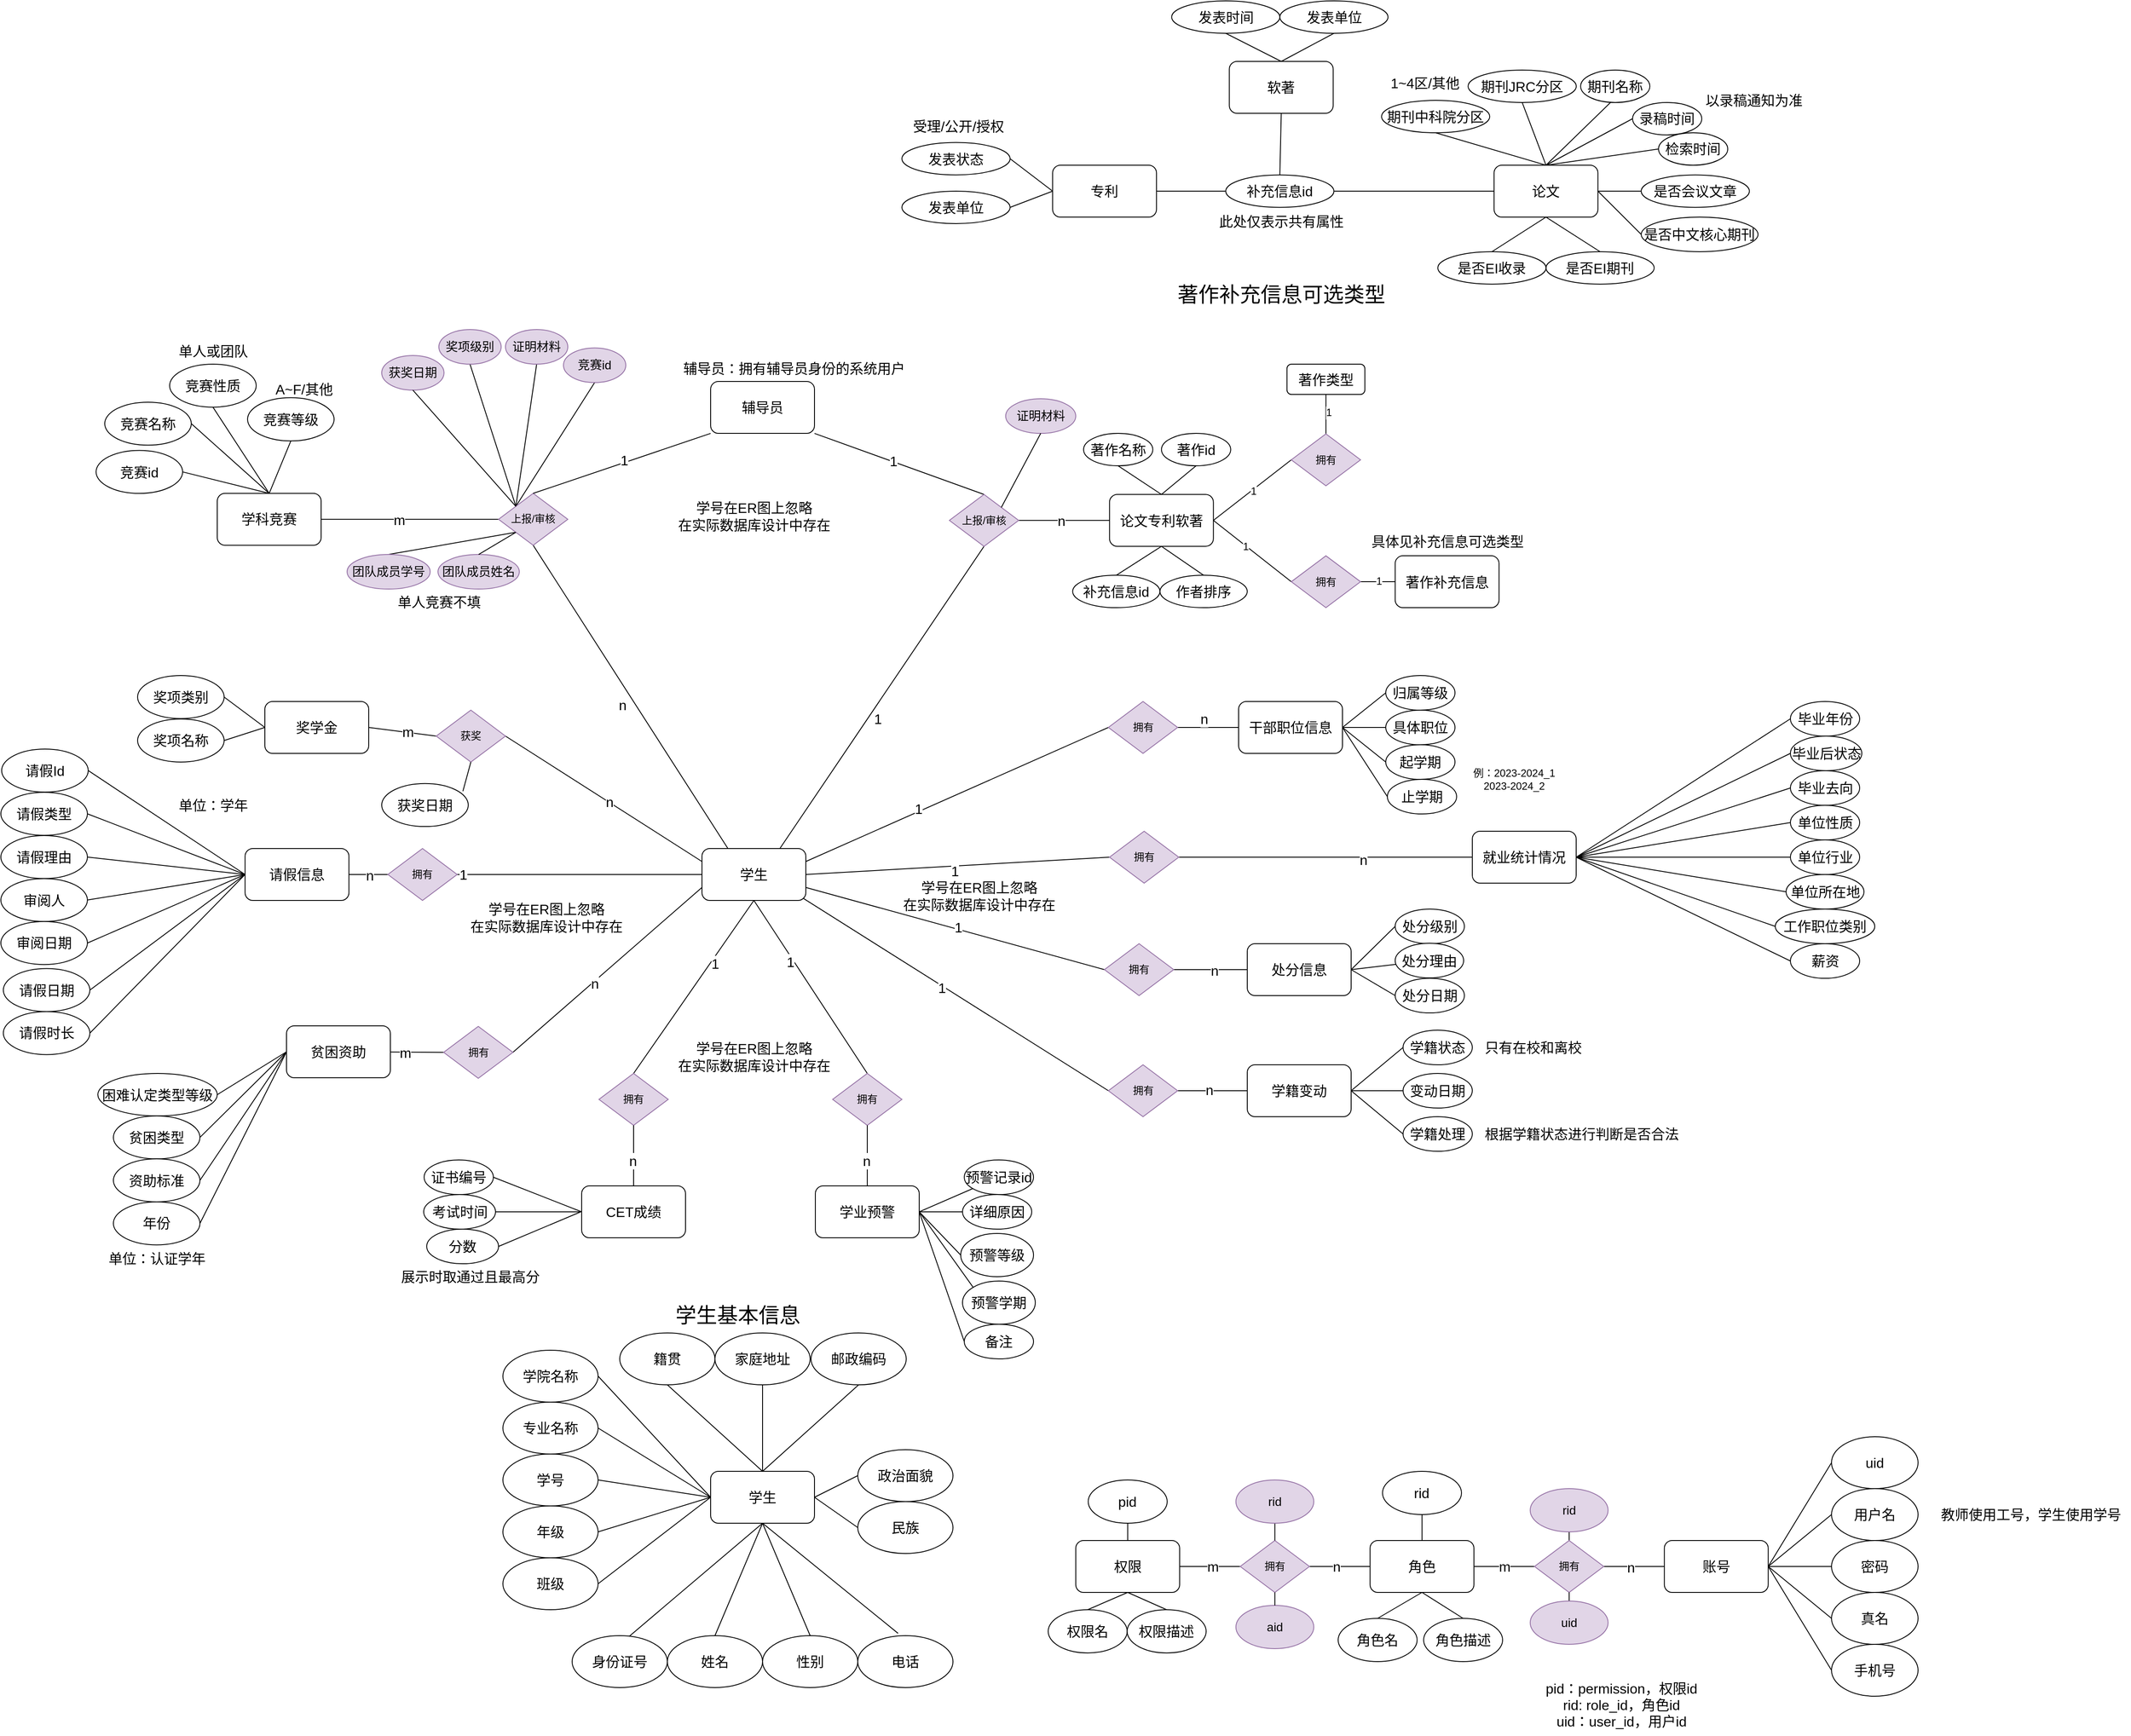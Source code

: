 <mxfile version="24.0.5" type="github">
  <diagram name="Page-1" id="Ix-445wSyXX7Rc5fptbm">
    <mxGraphModel dx="2924" dy="2179" grid="1" gridSize="10" guides="1" tooltips="1" connect="1" arrows="1" fold="1" page="1" pageScale="1" pageWidth="850" pageHeight="1100" math="0" shadow="0">
      <root>
        <mxCell id="0" />
        <mxCell id="1" parent="0" />
        <mxCell id="8vq5FHL1kok4xc9j8ktI-30" value="" style="rounded=1;orthogonalLoop=1;jettySize=auto;html=1;endArrow=none;endFill=0;exitX=1;exitY=0.25;exitDx=0;exitDy=0;fontSize=16;entryX=0;entryY=0.5;entryDx=0;entryDy=0;" parent="1" source="8vq5FHL1kok4xc9j8ktI-41" target="8vq5FHL1kok4xc9j8ktI-29" edge="1">
          <mxGeometry relative="1" as="geometry">
            <mxPoint x="120" y="520" as="sourcePoint" />
          </mxGeometry>
        </mxCell>
        <mxCell id="8vq5FHL1kok4xc9j8ktI-32" value="1" style="edgeLabel;html=1;align=center;verticalAlign=middle;resizable=0;points=[];fontSize=16;rounded=1;" parent="8vq5FHL1kok4xc9j8ktI-30" vertex="1" connectable="0">
          <mxGeometry x="-0.25" y="3" relative="1" as="geometry">
            <mxPoint as="offset" />
          </mxGeometry>
        </mxCell>
        <mxCell id="8vq5FHL1kok4xc9j8ktI-31" value="" style="edgeStyle=orthogonalEdgeStyle;rounded=1;orthogonalLoop=1;jettySize=auto;html=1;endArrow=none;endFill=0;fontSize=16;" parent="1" source="8vq5FHL1kok4xc9j8ktI-28" target="8vq5FHL1kok4xc9j8ktI-29" edge="1">
          <mxGeometry relative="1" as="geometry" />
        </mxCell>
        <mxCell id="8vq5FHL1kok4xc9j8ktI-33" value="n" style="edgeLabel;html=1;align=center;verticalAlign=middle;resizable=0;points=[];fontSize=16;rounded=1;" parent="8vq5FHL1kok4xc9j8ktI-31" vertex="1" connectable="0">
          <mxGeometry x="-0.2" y="-2" relative="1" as="geometry">
            <mxPoint x="-12" y="-8" as="offset" />
          </mxGeometry>
        </mxCell>
        <mxCell id="8vq5FHL1kok4xc9j8ktI-28" value="干部职位信息" style="rounded=1;whiteSpace=wrap;html=1;fontSize=16;" parent="1" vertex="1">
          <mxGeometry x="590" y="350" width="120" height="60" as="geometry" />
        </mxCell>
        <mxCell id="8vq5FHL1kok4xc9j8ktI-43" value="" style="rounded=1;orthogonalLoop=1;jettySize=auto;html=1;endArrow=none;endFill=0;fontSize=16;exitX=0;exitY=0.5;exitDx=0;exitDy=0;" parent="1" source="8vq5FHL1kok4xc9j8ktI-47" target="8vq5FHL1kok4xc9j8ktI-37" edge="1">
          <mxGeometry relative="1" as="geometry" />
        </mxCell>
        <mxCell id="8vq5FHL1kok4xc9j8ktI-44" value="m" style="edgeLabel;html=1;align=center;verticalAlign=middle;resizable=0;points=[];fontSize=16;rounded=1;" parent="8vq5FHL1kok4xc9j8ktI-43" vertex="1" connectable="0">
          <mxGeometry x="0.524" y="-2" relative="1" as="geometry">
            <mxPoint x="2" y="2" as="offset" />
          </mxGeometry>
        </mxCell>
        <mxCell id="8vq5FHL1kok4xc9j8ktI-29" value="拥有" style="rhombus;whiteSpace=wrap;html=1;fontSize=12;rounded=0;fillColor=#e1d5e7;strokeColor=#9673a6;" parent="1" vertex="1">
          <mxGeometry x="439.57" y="350" width="80" height="60" as="geometry" />
        </mxCell>
        <mxCell id="8vq5FHL1kok4xc9j8ktI-45" value="" style="rounded=1;orthogonalLoop=1;jettySize=auto;html=1;fontSize=16;endArrow=none;endFill=0;entryX=1;entryY=0.5;entryDx=0;entryDy=0;exitX=0;exitY=0.5;exitDx=0;exitDy=0;" parent="1" source="8vq5FHL1kok4xc9j8ktI-34" target="8vq5FHL1kok4xc9j8ktI-38" edge="1">
          <mxGeometry relative="1" as="geometry" />
        </mxCell>
        <mxCell id="8vq5FHL1kok4xc9j8ktI-46" value="n" style="edgeLabel;html=1;align=center;verticalAlign=middle;resizable=0;points=[];fontSize=16;rounded=1;" parent="8vq5FHL1kok4xc9j8ktI-45" vertex="1" connectable="0">
          <mxGeometry x="-0.257" y="3" relative="1" as="geometry">
            <mxPoint as="offset" />
          </mxGeometry>
        </mxCell>
        <mxCell id="8vq5FHL1kok4xc9j8ktI-34" value="就业统计情况" style="rounded=1;whiteSpace=wrap;html=1;fontSize=16;" parent="1" vertex="1">
          <mxGeometry x="860" y="500" width="120" height="60" as="geometry" />
        </mxCell>
        <mxCell id="8vq5FHL1kok4xc9j8ktI-37" value="贫困资助" style="rounded=1;whiteSpace=wrap;html=1;fontSize=16;" parent="1" vertex="1">
          <mxGeometry x="-510" y="725" width="120" height="60" as="geometry" />
        </mxCell>
        <mxCell id="8vq5FHL1kok4xc9j8ktI-51" style="rounded=1;orthogonalLoop=1;jettySize=auto;html=1;exitX=0;exitY=0.5;exitDx=0;exitDy=0;entryX=1;entryY=0.5;entryDx=0;entryDy=0;endArrow=none;endFill=0;fontSize=16;" parent="1" source="8vq5FHL1kok4xc9j8ktI-38" target="8vq5FHL1kok4xc9j8ktI-41" edge="1">
          <mxGeometry relative="1" as="geometry" />
        </mxCell>
        <mxCell id="8vq5FHL1kok4xc9j8ktI-53" value="1" style="edgeLabel;html=1;align=center;verticalAlign=middle;resizable=0;points=[];fontSize=16;rounded=1;" parent="8vq5FHL1kok4xc9j8ktI-51" vertex="1" connectable="0">
          <mxGeometry x="0.575" relative="1" as="geometry">
            <mxPoint x="97" as="offset" />
          </mxGeometry>
        </mxCell>
        <mxCell id="8vq5FHL1kok4xc9j8ktI-38" value="拥有" style="rhombus;whiteSpace=wrap;html=1;fontSize=12;rounded=0;fillColor=#e1d5e7;strokeColor=#9673a6;" parent="1" vertex="1">
          <mxGeometry x="440.87" y="500" width="80" height="60" as="geometry" />
        </mxCell>
        <mxCell id="8vq5FHL1kok4xc9j8ktI-48" value="" style="rounded=1;orthogonalLoop=1;jettySize=auto;html=1;endArrow=none;endFill=0;fontSize=16;exitX=0;exitY=0.75;exitDx=0;exitDy=0;entryX=1;entryY=0.5;entryDx=0;entryDy=0;" parent="1" source="8vq5FHL1kok4xc9j8ktI-41" target="8vq5FHL1kok4xc9j8ktI-47" edge="1">
          <mxGeometry relative="1" as="geometry">
            <mxPoint x="-30" y="580" as="sourcePoint" />
          </mxGeometry>
        </mxCell>
        <mxCell id="8vq5FHL1kok4xc9j8ktI-50" value="n" style="edgeLabel;html=1;align=center;verticalAlign=middle;resizable=0;points=[];fontSize=16;rounded=1;" parent="8vq5FHL1kok4xc9j8ktI-48" vertex="1" connectable="0">
          <mxGeometry x="-0.055" relative="1" as="geometry">
            <mxPoint x="-21" y="21" as="offset" />
          </mxGeometry>
        </mxCell>
        <mxCell id="8vq5FHL1kok4xc9j8ktI-72" style="rounded=1;orthogonalLoop=1;jettySize=auto;html=1;exitX=0.75;exitY=0;exitDx=0;exitDy=0;endArrow=none;endFill=0;entryX=0.5;entryY=1;entryDx=0;entryDy=0;fontSize=16;" parent="1" source="8vq5FHL1kok4xc9j8ktI-41" target="8vq5FHL1kok4xc9j8ktI-71" edge="1">
          <mxGeometry relative="1" as="geometry" />
        </mxCell>
        <mxCell id="UdGCG-SB0l59NqtCDEV1-5" value="1" style="edgeLabel;html=1;align=center;verticalAlign=middle;resizable=0;points=[];fontSize=16;rounded=1;" parent="8vq5FHL1kok4xc9j8ktI-72" vertex="1" connectable="0">
          <mxGeometry x="-0.53" y="-1" relative="1" as="geometry">
            <mxPoint x="57" y="-69" as="offset" />
          </mxGeometry>
        </mxCell>
        <mxCell id="UdGCG-SB0l59NqtCDEV1-12" style="rounded=1;orthogonalLoop=1;jettySize=auto;html=1;exitX=1;exitY=0.75;exitDx=0;exitDy=0;entryX=0;entryY=0.5;entryDx=0;entryDy=0;endArrow=none;endFill=0;fontSize=16;" parent="1" source="8vq5FHL1kok4xc9j8ktI-41" target="UdGCG-SB0l59NqtCDEV1-11" edge="1">
          <mxGeometry relative="1" as="geometry" />
        </mxCell>
        <mxCell id="UdGCG-SB0l59NqtCDEV1-14" value="1" style="edgeLabel;html=1;align=center;verticalAlign=middle;resizable=0;points=[];fontSize=16;rounded=1;" parent="UdGCG-SB0l59NqtCDEV1-12" vertex="1" connectable="0">
          <mxGeometry x="-0.612" relative="1" as="geometry">
            <mxPoint x="109" y="27" as="offset" />
          </mxGeometry>
        </mxCell>
        <mxCell id="8vq5FHL1kok4xc9j8ktI-41" value="学生" style="rounded=1;whiteSpace=wrap;html=1;fontSize=16;" parent="1" vertex="1">
          <mxGeometry x="-30" y="520" width="120" height="60" as="geometry" />
        </mxCell>
        <mxCell id="8vq5FHL1kok4xc9j8ktI-47" value="拥有" style="rhombus;whiteSpace=wrap;html=1;fontSize=12;rounded=0;fillColor=#e1d5e7;strokeColor=#9673a6;" parent="1" vertex="1">
          <mxGeometry x="-328.43" y="725.6" width="80" height="60" as="geometry" />
        </mxCell>
        <mxCell id="8vq5FHL1kok4xc9j8ktI-54" value="请假信息" style="rounded=1;whiteSpace=wrap;html=1;fontSize=16;" parent="1" vertex="1">
          <mxGeometry x="-557.85" y="520" width="120" height="60" as="geometry" />
        </mxCell>
        <mxCell id="8vq5FHL1kok4xc9j8ktI-56" value="" style="rounded=1;orthogonalLoop=1;jettySize=auto;html=1;endArrow=none;endFill=0;fontSize=16;exitX=0;exitY=0.5;exitDx=0;exitDy=0;" parent="1" source="8vq5FHL1kok4xc9j8ktI-55" target="8vq5FHL1kok4xc9j8ktI-54" edge="1">
          <mxGeometry relative="1" as="geometry" />
        </mxCell>
        <mxCell id="8vq5FHL1kok4xc9j8ktI-58" value="n" style="edgeLabel;html=1;align=center;verticalAlign=middle;resizable=0;points=[];fontSize=16;rounded=1;" parent="8vq5FHL1kok4xc9j8ktI-56" vertex="1" connectable="0">
          <mxGeometry x="-0.091" y="1" relative="1" as="geometry">
            <mxPoint x="-1" as="offset" />
          </mxGeometry>
        </mxCell>
        <mxCell id="8vq5FHL1kok4xc9j8ktI-57" style="rounded=1;orthogonalLoop=1;jettySize=auto;html=1;entryX=0;entryY=0.5;entryDx=0;entryDy=0;endArrow=none;endFill=0;fontSize=16;exitX=1;exitY=0.5;exitDx=0;exitDy=0;" parent="1" source="8vq5FHL1kok4xc9j8ktI-55" target="8vq5FHL1kok4xc9j8ktI-41" edge="1">
          <mxGeometry relative="1" as="geometry" />
        </mxCell>
        <mxCell id="8vq5FHL1kok4xc9j8ktI-59" value="1" style="edgeLabel;html=1;align=center;verticalAlign=middle;resizable=0;points=[];fontSize=16;rounded=1;" parent="8vq5FHL1kok4xc9j8ktI-57" vertex="1" connectable="0">
          <mxGeometry x="0.448" y="-1" relative="1" as="geometry">
            <mxPoint x="-198" y="-1" as="offset" />
          </mxGeometry>
        </mxCell>
        <mxCell id="8vq5FHL1kok4xc9j8ktI-55" value="拥有" style="rhombus;whiteSpace=wrap;html=1;fontSize=12;rounded=0;fillColor=#e1d5e7;strokeColor=#9673a6;" parent="1" vertex="1">
          <mxGeometry x="-392.85" y="520" width="80" height="60" as="geometry" />
        </mxCell>
        <mxCell id="8vq5FHL1kok4xc9j8ktI-60" value="奖学金" style="rounded=1;whiteSpace=wrap;html=1;fontSize=16;" parent="1" vertex="1">
          <mxGeometry x="-535" y="350" width="120" height="60" as="geometry" />
        </mxCell>
        <mxCell id="8vq5FHL1kok4xc9j8ktI-62" style="rounded=1;orthogonalLoop=1;jettySize=auto;html=1;exitX=1;exitY=0.5;exitDx=0;exitDy=0;entryX=0;entryY=0.25;entryDx=0;entryDy=0;endArrow=none;endFill=0;fontSize=16;" parent="1" source="8vq5FHL1kok4xc9j8ktI-61" target="8vq5FHL1kok4xc9j8ktI-41" edge="1">
          <mxGeometry relative="1" as="geometry" />
        </mxCell>
        <mxCell id="0RAa0JNOcSAurZwdFRAJ-7" value="n" style="edgeLabel;html=1;align=center;verticalAlign=middle;resizable=0;points=[];fontSize=16;" parent="8vq5FHL1kok4xc9j8ktI-62" vertex="1" connectable="0">
          <mxGeometry x="0.049" y="1" relative="1" as="geometry">
            <mxPoint as="offset" />
          </mxGeometry>
        </mxCell>
        <mxCell id="8vq5FHL1kok4xc9j8ktI-63" value="" style="rounded=1;orthogonalLoop=1;jettySize=auto;html=1;endArrow=none;endFill=0;fontSize=16;entryX=1;entryY=0.5;entryDx=0;entryDy=0;exitX=0;exitY=0.5;exitDx=0;exitDy=0;" parent="1" source="8vq5FHL1kok4xc9j8ktI-61" target="8vq5FHL1kok4xc9j8ktI-60" edge="1">
          <mxGeometry relative="1" as="geometry" />
        </mxCell>
        <mxCell id="UdGCG-SB0l59NqtCDEV1-2" value="n" style="edgeLabel;html=1;align=center;verticalAlign=middle;resizable=0;points=[];fontSize=16;rounded=1;" parent="8vq5FHL1kok4xc9j8ktI-63" vertex="1" connectable="0">
          <mxGeometry x="-0.094" y="-1" relative="1" as="geometry">
            <mxPoint as="offset" />
          </mxGeometry>
        </mxCell>
        <mxCell id="0RAa0JNOcSAurZwdFRAJ-8" value="m" style="edgeLabel;html=1;align=center;verticalAlign=middle;resizable=0;points=[];fontSize=16;" parent="8vq5FHL1kok4xc9j8ktI-63" vertex="1" connectable="0">
          <mxGeometry x="-0.136" y="-1" relative="1" as="geometry">
            <mxPoint as="offset" />
          </mxGeometry>
        </mxCell>
        <mxCell id="8vq5FHL1kok4xc9j8ktI-61" value="获奖" style="rhombus;whiteSpace=wrap;html=1;fontSize=12;rounded=0;fillColor=#e1d5e7;strokeColor=#9673a6;" parent="1" vertex="1">
          <mxGeometry x="-337.0" y="360" width="80" height="60" as="geometry" />
        </mxCell>
        <mxCell id="8vq5FHL1kok4xc9j8ktI-65" value="" style="rounded=1;orthogonalLoop=1;jettySize=auto;html=1;endArrow=none;endFill=0;fontSize=16;entryX=0.25;entryY=0;entryDx=0;entryDy=0;exitX=0.5;exitY=1;exitDx=0;exitDy=0;" parent="1" source="8vq5FHL1kok4xc9j8ktI-64" target="8vq5FHL1kok4xc9j8ktI-41" edge="1">
          <mxGeometry relative="1" as="geometry" />
        </mxCell>
        <mxCell id="UdGCG-SB0l59NqtCDEV1-3" value="n" style="edgeLabel;html=1;align=center;verticalAlign=middle;resizable=0;points=[];fontSize=16;rounded=1;" parent="8vq5FHL1kok4xc9j8ktI-65" vertex="1" connectable="0">
          <mxGeometry x="0.392" y="-4" relative="1" as="geometry">
            <mxPoint x="-51" y="-62" as="offset" />
          </mxGeometry>
        </mxCell>
        <mxCell id="8vq5FHL1kok4xc9j8ktI-67" value="" style="rounded=1;orthogonalLoop=1;jettySize=auto;html=1;endArrow=none;endFill=0;fontSize=16;" parent="1" source="8vq5FHL1kok4xc9j8ktI-64" target="8vq5FHL1kok4xc9j8ktI-66" edge="1">
          <mxGeometry relative="1" as="geometry" />
        </mxCell>
        <mxCell id="UdGCG-SB0l59NqtCDEV1-4" value="m" style="edgeLabel;html=1;align=center;verticalAlign=middle;resizable=0;points=[];fontSize=16;rounded=1;" parent="8vq5FHL1kok4xc9j8ktI-67" vertex="1" connectable="0">
          <mxGeometry x="0.371" y="2" relative="1" as="geometry">
            <mxPoint x="25" y="-2" as="offset" />
          </mxGeometry>
        </mxCell>
        <mxCell id="QJX_QexbaVsLy8P34nQR-95" style="edgeStyle=none;rounded=0;orthogonalLoop=1;jettySize=auto;html=1;exitX=0;exitY=0;exitDx=0;exitDy=0;entryX=0.5;entryY=1;entryDx=0;entryDy=0;fontFamily=Helvetica;fontSize=12;fontColor=default;endArrow=none;endFill=0;" parent="1" source="8vq5FHL1kok4xc9j8ktI-64" target="QJX_QexbaVsLy8P34nQR-94" edge="1">
          <mxGeometry relative="1" as="geometry" />
        </mxCell>
        <mxCell id="QJX_QexbaVsLy8P34nQR-97" style="edgeStyle=none;rounded=0;orthogonalLoop=1;jettySize=auto;html=1;exitX=0;exitY=0;exitDx=0;exitDy=0;entryX=0.5;entryY=1;entryDx=0;entryDy=0;fontFamily=Helvetica;fontSize=12;fontColor=default;endArrow=none;endFill=0;" parent="1" source="8vq5FHL1kok4xc9j8ktI-64" target="QJX_QexbaVsLy8P34nQR-96" edge="1">
          <mxGeometry relative="1" as="geometry" />
        </mxCell>
        <mxCell id="QJX_QexbaVsLy8P34nQR-112" style="edgeStyle=none;rounded=0;orthogonalLoop=1;jettySize=auto;html=1;exitX=0;exitY=1;exitDx=0;exitDy=0;fontFamily=Helvetica;fontSize=12;fontColor=default;endArrow=none;endFill=0;entryX=0.5;entryY=0;entryDx=0;entryDy=0;" parent="1" source="8vq5FHL1kok4xc9j8ktI-64" target="QJX_QexbaVsLy8P34nQR-113" edge="1">
          <mxGeometry relative="1" as="geometry">
            <mxPoint x="-320" y="198.8" as="targetPoint" />
          </mxGeometry>
        </mxCell>
        <mxCell id="8vq5FHL1kok4xc9j8ktI-64" value="上报/审核" style="rhombus;whiteSpace=wrap;html=1;fontSize=12;rounded=0;fillColor=#e1d5e7;strokeColor=#9673a6;" parent="1" vertex="1">
          <mxGeometry x="-265" y="109.4" width="80" height="60" as="geometry" />
        </mxCell>
        <mxCell id="QJX_QexbaVsLy8P34nQR-106" value="" style="edgeStyle=none;rounded=0;orthogonalLoop=1;jettySize=auto;html=1;fontFamily=Helvetica;fontSize=12;fontColor=default;exitX=0.5;exitY=0;exitDx=0;exitDy=0;entryX=0.5;entryY=1;entryDx=0;entryDy=0;endArrow=none;endFill=0;" parent="1" source="8vq5FHL1kok4xc9j8ktI-66" target="QJX_QexbaVsLy8P34nQR-105" edge="1">
          <mxGeometry relative="1" as="geometry">
            <mxPoint x="-620" y="44.55" as="sourcePoint" />
          </mxGeometry>
        </mxCell>
        <mxCell id="8vq5FHL1kok4xc9j8ktI-66" value="学科竞赛" style="rounded=1;whiteSpace=wrap;html=1;fontSize=16;" parent="1" vertex="1">
          <mxGeometry x="-590" y="109.4" width="120" height="60" as="geometry" />
        </mxCell>
        <mxCell id="8vq5FHL1kok4xc9j8ktI-69" style="rounded=1;orthogonalLoop=1;jettySize=auto;html=1;exitX=0;exitY=1;exitDx=0;exitDy=0;entryX=0.5;entryY=0;entryDx=0;entryDy=0;endArrow=none;endFill=0;fontSize=16;" parent="1" source="8vq5FHL1kok4xc9j8ktI-68" target="8vq5FHL1kok4xc9j8ktI-64" edge="1">
          <mxGeometry relative="1" as="geometry" />
        </mxCell>
        <mxCell id="UdGCG-SB0l59NqtCDEV1-7" value="1" style="edgeLabel;html=1;align=center;verticalAlign=middle;resizable=0;points=[];fontSize=16;rounded=1;" parent="8vq5FHL1kok4xc9j8ktI-69" vertex="1" connectable="0">
          <mxGeometry x="-0.54" y="-1" relative="1" as="geometry">
            <mxPoint x="-53" y="16" as="offset" />
          </mxGeometry>
        </mxCell>
        <mxCell id="8vq5FHL1kok4xc9j8ktI-75" style="rounded=1;orthogonalLoop=1;jettySize=auto;html=1;exitX=1;exitY=1;exitDx=0;exitDy=0;entryX=0.5;entryY=0;entryDx=0;entryDy=0;endArrow=none;endFill=0;fontSize=16;" parent="1" source="8vq5FHL1kok4xc9j8ktI-68" target="8vq5FHL1kok4xc9j8ktI-71" edge="1">
          <mxGeometry relative="1" as="geometry" />
        </mxCell>
        <mxCell id="UdGCG-SB0l59NqtCDEV1-8" value="1" style="edgeLabel;html=1;align=center;verticalAlign=middle;resizable=0;points=[];fontSize=16;rounded=1;" parent="8vq5FHL1kok4xc9j8ktI-75" vertex="1" connectable="0">
          <mxGeometry x="-0.469" y="-1" relative="1" as="geometry">
            <mxPoint x="39" y="12" as="offset" />
          </mxGeometry>
        </mxCell>
        <mxCell id="8vq5FHL1kok4xc9j8ktI-68" value="辅导员" style="rounded=1;whiteSpace=wrap;html=1;fontSize=16;" parent="1" vertex="1">
          <mxGeometry x="-20" y="-19.96" width="120" height="60" as="geometry" />
        </mxCell>
        <mxCell id="8vq5FHL1kok4xc9j8ktI-74" style="rounded=1;orthogonalLoop=1;jettySize=auto;html=1;exitX=1;exitY=0.5;exitDx=0;exitDy=0;endArrow=none;endFill=0;entryX=0;entryY=0.5;entryDx=0;entryDy=0;fontSize=16;" parent="1" source="8vq5FHL1kok4xc9j8ktI-71" target="8vq5FHL1kok4xc9j8ktI-73" edge="1">
          <mxGeometry relative="1" as="geometry">
            <mxPoint x="415.87" y="100.64" as="targetPoint" />
          </mxGeometry>
        </mxCell>
        <mxCell id="UdGCG-SB0l59NqtCDEV1-6" value="n" style="edgeLabel;html=1;align=center;verticalAlign=middle;resizable=0;points=[];fontSize=16;rounded=1;" parent="8vq5FHL1kok4xc9j8ktI-74" vertex="1" connectable="0">
          <mxGeometry x="0.488" y="1" relative="1" as="geometry">
            <mxPoint x="-29" y="1" as="offset" />
          </mxGeometry>
        </mxCell>
        <mxCell id="8vq5FHL1kok4xc9j8ktI-71" value="上报/审核" style="rhombus;whiteSpace=wrap;html=1;fontSize=12;rounded=0;fillColor=#e1d5e7;strokeColor=#9673a6;" parent="1" vertex="1">
          <mxGeometry x="255.87" y="110.64" width="80" height="60" as="geometry" />
        </mxCell>
        <mxCell id="QJX_QexbaVsLy8P34nQR-127" style="edgeStyle=none;rounded=0;orthogonalLoop=1;jettySize=auto;html=1;exitX=1;exitY=0.5;exitDx=0;exitDy=0;entryX=0;entryY=0.5;entryDx=0;entryDy=0;fontFamily=Helvetica;fontSize=12;fontColor=default;endArrow=none;endFill=0;" parent="1" source="8vq5FHL1kok4xc9j8ktI-73" target="QJX_QexbaVsLy8P34nQR-126" edge="1">
          <mxGeometry relative="1" as="geometry">
            <mxPoint x="601.74" y="142.14" as="sourcePoint" />
          </mxGeometry>
        </mxCell>
        <mxCell id="QJX_QexbaVsLy8P34nQR-130" value="1" style="edgeLabel;html=1;align=center;verticalAlign=middle;resizable=0;points=[];pointerEvents=0;fontFamily=Helvetica;fontSize=12;fontColor=default;fillColor=none;gradientColor=none;" parent="QJX_QexbaVsLy8P34nQR-127" vertex="1" connectable="0">
          <mxGeometry y="-2" relative="1" as="geometry">
            <mxPoint as="offset" />
          </mxGeometry>
        </mxCell>
        <mxCell id="QJX_QexbaVsLy8P34nQR-133" style="edgeStyle=none;rounded=0;orthogonalLoop=1;jettySize=auto;html=1;exitX=0.5;exitY=0;exitDx=0;exitDy=0;fontFamily=Helvetica;fontSize=12;fontColor=default;entryX=0.5;entryY=1;entryDx=0;entryDy=0;endArrow=none;endFill=0;" parent="1" source="8vq5FHL1kok4xc9j8ktI-73" target="QJX_QexbaVsLy8P34nQR-134" edge="1">
          <mxGeometry relative="1" as="geometry">
            <mxPoint x="500.87" y="50.04" as="targetPoint" />
          </mxGeometry>
        </mxCell>
        <mxCell id="QJX_QexbaVsLy8P34nQR-137" style="edgeStyle=none;rounded=0;orthogonalLoop=1;jettySize=auto;html=1;exitX=1;exitY=0.5;exitDx=0;exitDy=0;fontFamily=Helvetica;fontSize=12;fontColor=default;entryX=0;entryY=0.5;entryDx=0;entryDy=0;endArrow=none;endFill=0;" parent="1" source="8vq5FHL1kok4xc9j8ktI-73" target="QJX_QexbaVsLy8P34nQR-139" edge="1">
          <mxGeometry relative="1" as="geometry">
            <mxPoint x="660.87" y="202.74" as="targetPoint" />
            <mxPoint x="601.74" y="142.14" as="sourcePoint" />
          </mxGeometry>
        </mxCell>
        <mxCell id="QJX_QexbaVsLy8P34nQR-140" value="1" style="edgeLabel;html=1;align=center;verticalAlign=middle;resizable=0;points=[];pointerEvents=0;fontFamily=Helvetica;fontSize=12;fontColor=default;fillColor=none;gradientColor=none;" parent="QJX_QexbaVsLy8P34nQR-137" vertex="1" connectable="0">
          <mxGeometry x="-0.142" y="4" relative="1" as="geometry">
            <mxPoint x="-4" y="3" as="offset" />
          </mxGeometry>
        </mxCell>
        <mxCell id="QJX_QexbaVsLy8P34nQR-156" style="edgeStyle=none;rounded=0;orthogonalLoop=1;jettySize=auto;html=1;exitX=0.5;exitY=1;exitDx=0;exitDy=0;fontFamily=Helvetica;fontSize=12;fontColor=default;entryX=0.5;entryY=0;entryDx=0;entryDy=0;endArrow=none;endFill=0;" parent="1" source="8vq5FHL1kok4xc9j8ktI-73" target="QJX_QexbaVsLy8P34nQR-157" edge="1">
          <mxGeometry relative="1" as="geometry">
            <mxPoint x="500" y="211.24" as="targetPoint" />
          </mxGeometry>
        </mxCell>
        <mxCell id="8vq5FHL1kok4xc9j8ktI-73" value="论文专利软著" style="rounded=1;whiteSpace=wrap;html=1;fontSize=16;" parent="1" vertex="1">
          <mxGeometry x="440.87" y="110.64" width="120" height="60" as="geometry" />
        </mxCell>
        <mxCell id="UdGCG-SB0l59NqtCDEV1-10" value="处分信息" style="rounded=1;whiteSpace=wrap;html=1;fontSize=16;" parent="1" vertex="1">
          <mxGeometry x="600" y="630" width="120" height="60" as="geometry" />
        </mxCell>
        <mxCell id="UdGCG-SB0l59NqtCDEV1-13" style="rounded=1;orthogonalLoop=1;jettySize=auto;html=1;exitX=1;exitY=0.5;exitDx=0;exitDy=0;entryX=0;entryY=0.5;entryDx=0;entryDy=0;endArrow=none;endFill=0;fontSize=16;" parent="1" source="UdGCG-SB0l59NqtCDEV1-11" target="UdGCG-SB0l59NqtCDEV1-10" edge="1">
          <mxGeometry relative="1" as="geometry" />
        </mxCell>
        <mxCell id="UdGCG-SB0l59NqtCDEV1-15" value="n" style="edgeLabel;html=1;align=center;verticalAlign=middle;resizable=0;points=[];fontSize=16;rounded=1;" parent="UdGCG-SB0l59NqtCDEV1-13" vertex="1" connectable="0">
          <mxGeometry x="0.099" y="-1" relative="1" as="geometry">
            <mxPoint as="offset" />
          </mxGeometry>
        </mxCell>
        <mxCell id="UdGCG-SB0l59NqtCDEV1-11" value="拥有" style="rhombus;whiteSpace=wrap;html=1;fontSize=12;rounded=0;fillColor=#e1d5e7;strokeColor=#9673a6;" parent="1" vertex="1">
          <mxGeometry x="435" y="630" width="80" height="60" as="geometry" />
        </mxCell>
        <mxCell id="UdGCG-SB0l59NqtCDEV1-26" value="" style="rounded=1;orthogonalLoop=1;jettySize=auto;html=1;endArrow=none;endFill=0;fontSize=16;entryX=0.5;entryY=1;entryDx=0;entryDy=0;exitX=0.5;exitY=0;exitDx=0;exitDy=0;" parent="1" source="UdGCG-SB0l59NqtCDEV1-28" target="8vq5FHL1kok4xc9j8ktI-41" edge="1">
          <mxGeometry relative="1" as="geometry">
            <mxPoint x="140" y="690" as="targetPoint" />
            <Array as="points" />
          </mxGeometry>
        </mxCell>
        <mxCell id="UdGCG-SB0l59NqtCDEV1-27" value="1" style="edgeLabel;html=1;align=center;verticalAlign=middle;resizable=0;points=[];fontSize=16;rounded=1;" parent="UdGCG-SB0l59NqtCDEV1-26" vertex="1" connectable="0">
          <mxGeometry x="0.352" y="-2" relative="1" as="geometry">
            <mxPoint x="-2" y="7" as="offset" />
          </mxGeometry>
        </mxCell>
        <mxCell id="UdGCG-SB0l59NqtCDEV1-28" value="拥有" style="rhombus;whiteSpace=wrap;html=1;fontSize=12;rounded=0;fillColor=#e1d5e7;strokeColor=#9673a6;" parent="1" vertex="1">
          <mxGeometry x="121" y="780" width="80" height="60" as="geometry" />
        </mxCell>
        <mxCell id="UdGCG-SB0l59NqtCDEV1-29" value="" style="rounded=1;orthogonalLoop=1;jettySize=auto;html=1;endArrow=none;endFill=0;fontSize=16;entryX=0.5;entryY=1;entryDx=0;entryDy=0;exitX=0.5;exitY=0;exitDx=0;exitDy=0;" parent="1" source="UdGCG-SB0l59NqtCDEV1-31" target="UdGCG-SB0l59NqtCDEV1-28" edge="1">
          <mxGeometry relative="1" as="geometry" />
        </mxCell>
        <mxCell id="UdGCG-SB0l59NqtCDEV1-30" value="n" style="edgeLabel;html=1;align=center;verticalAlign=middle;resizable=0;points=[];fontSize=16;rounded=1;" parent="UdGCG-SB0l59NqtCDEV1-29" vertex="1" connectable="0">
          <mxGeometry x="-0.154" y="1" relative="1" as="geometry">
            <mxPoint as="offset" />
          </mxGeometry>
        </mxCell>
        <mxCell id="UdGCG-SB0l59NqtCDEV1-31" value="学业预警" style="rounded=1;whiteSpace=wrap;html=1;fontSize=16;" parent="1" vertex="1">
          <mxGeometry x="101" y="910" width="120" height="60" as="geometry" />
        </mxCell>
        <mxCell id="UdGCG-SB0l59NqtCDEV1-32" value="" style="rounded=1;orthogonalLoop=1;jettySize=auto;html=1;endArrow=none;endFill=0;fontSize=16;entryX=0.5;entryY=1;entryDx=0;entryDy=0;exitX=0.5;exitY=0;exitDx=0;exitDy=0;" parent="1" source="UdGCG-SB0l59NqtCDEV1-34" target="8vq5FHL1kok4xc9j8ktI-41" edge="1">
          <mxGeometry relative="1" as="geometry">
            <mxPoint x="80" y="630" as="targetPoint" />
            <Array as="points" />
          </mxGeometry>
        </mxCell>
        <mxCell id="UdGCG-SB0l59NqtCDEV1-33" value="1" style="edgeLabel;html=1;align=center;verticalAlign=middle;resizable=0;points=[];fontSize=16;rounded=1;" parent="UdGCG-SB0l59NqtCDEV1-32" vertex="1" connectable="0">
          <mxGeometry x="0.352" y="-2" relative="1" as="geometry">
            <mxPoint x="-2" y="7" as="offset" />
          </mxGeometry>
        </mxCell>
        <mxCell id="UdGCG-SB0l59NqtCDEV1-34" value="拥有" style="rhombus;whiteSpace=wrap;html=1;fontSize=12;rounded=0;fillColor=#e1d5e7;strokeColor=#9673a6;" parent="1" vertex="1">
          <mxGeometry x="-149" y="780" width="80" height="60" as="geometry" />
        </mxCell>
        <mxCell id="UdGCG-SB0l59NqtCDEV1-35" value="" style="rounded=1;orthogonalLoop=1;jettySize=auto;html=1;endArrow=none;endFill=0;fontSize=16;entryX=0.5;entryY=1;entryDx=0;entryDy=0;exitX=0.5;exitY=0;exitDx=0;exitDy=0;" parent="1" source="UdGCG-SB0l59NqtCDEV1-37" target="UdGCG-SB0l59NqtCDEV1-34" edge="1">
          <mxGeometry relative="1" as="geometry">
            <mxPoint x="31.0" y="1140" as="sourcePoint" />
          </mxGeometry>
        </mxCell>
        <mxCell id="UdGCG-SB0l59NqtCDEV1-36" value="n" style="edgeLabel;html=1;align=center;verticalAlign=middle;resizable=0;points=[];fontSize=16;rounded=1;" parent="UdGCG-SB0l59NqtCDEV1-35" vertex="1" connectable="0">
          <mxGeometry x="-0.154" y="1" relative="1" as="geometry">
            <mxPoint as="offset" />
          </mxGeometry>
        </mxCell>
        <mxCell id="UdGCG-SB0l59NqtCDEV1-37" value="CET成绩 " style="rounded=1;whiteSpace=wrap;html=1;fontSize=16;" parent="1" vertex="1">
          <mxGeometry x="-169" y="910" width="120" height="60" as="geometry" />
        </mxCell>
        <mxCell id="UdGCG-SB0l59NqtCDEV1-55" style="rounded=1;orthogonalLoop=1;jettySize=auto;html=1;entryX=0;entryY=0.5;entryDx=0;entryDy=0;endArrow=none;endFill=0;" parent="1" source="UdGCG-SB0l59NqtCDEV1-52" target="UdGCG-SB0l59NqtCDEV1-53" edge="1">
          <mxGeometry relative="1" as="geometry" />
        </mxCell>
        <mxCell id="UdGCG-SB0l59NqtCDEV1-58" value="n" style="edgeLabel;html=1;align=center;verticalAlign=middle;resizable=0;points=[];fontSize=16;rounded=1;" parent="UdGCG-SB0l59NqtCDEV1-55" vertex="1" connectable="0">
          <mxGeometry x="-0.103" y="1" relative="1" as="geometry">
            <mxPoint as="offset" />
          </mxGeometry>
        </mxCell>
        <mxCell id="UdGCG-SB0l59NqtCDEV1-56" style="rounded=1;orthogonalLoop=1;jettySize=auto;html=1;exitX=0;exitY=0.5;exitDx=0;exitDy=0;entryX=0.972;entryY=0.956;entryDx=0;entryDy=0;endArrow=none;endFill=0;entryPerimeter=0;" parent="1" source="UdGCG-SB0l59NqtCDEV1-52" target="8vq5FHL1kok4xc9j8ktI-41" edge="1">
          <mxGeometry relative="1" as="geometry" />
        </mxCell>
        <mxCell id="QJX_QexbaVsLy8P34nQR-206" value="&lt;font style=&quot;font-size: 16px;&quot;&gt;1&lt;/font&gt;" style="edgeLabel;html=1;align=center;verticalAlign=middle;resizable=0;points=[];pointerEvents=0;fontFamily=Helvetica;fontSize=12;fontColor=default;fillColor=none;gradientColor=none;" parent="UdGCG-SB0l59NqtCDEV1-56" vertex="1" connectable="0">
          <mxGeometry x="0.087" y="2" relative="1" as="geometry">
            <mxPoint as="offset" />
          </mxGeometry>
        </mxCell>
        <mxCell id="UdGCG-SB0l59NqtCDEV1-52" value="拥有" style="rhombus;whiteSpace=wrap;html=1;fontSize=12;rounded=0;fillColor=#e1d5e7;strokeColor=#9673a6;" parent="1" vertex="1">
          <mxGeometry x="439.57" y="770" width="80" height="60" as="geometry" />
        </mxCell>
        <mxCell id="UdGCG-SB0l59NqtCDEV1-53" value="学籍变动" style="rounded=1;whiteSpace=wrap;html=1;fontSize=16;" parent="1" vertex="1">
          <mxGeometry x="600" y="770" width="120" height="60" as="geometry" />
        </mxCell>
        <mxCell id="QJX_QexbaVsLy8P34nQR-93" value="&lt;font style=&quot;font-size: 16px;&quot;&gt;辅导员：拥有辅导员身份的系统用户&lt;/font&gt;" style="text;html=1;align=center;verticalAlign=middle;resizable=0;points=[];autosize=1;strokeColor=none;fillColor=none;fontFamily=Helvetica;fontSize=12;fontColor=default;" parent="1" vertex="1">
          <mxGeometry x="-64" y="-49.96" width="280" height="30" as="geometry" />
        </mxCell>
        <mxCell id="QJX_QexbaVsLy8P34nQR-94" value="&lt;span style=&quot;font-size: 14px;&quot;&gt;竞赛id&lt;/span&gt;" style="ellipse;whiteSpace=wrap;html=1;fillColor=#e1d5e7;strokeColor=#9673a6;rounded=0;" parent="1" vertex="1">
          <mxGeometry x="-190" y="-58.76" width="72" height="40" as="geometry" />
        </mxCell>
        <mxCell id="QJX_QexbaVsLy8P34nQR-96" value="&lt;span style=&quot;font-size: 14px;&quot;&gt;证明材料&lt;/span&gt;" style="ellipse;whiteSpace=wrap;html=1;fillColor=#e1d5e7;strokeColor=#9673a6;rounded=0;" parent="1" vertex="1">
          <mxGeometry x="-257" y="-80" width="72" height="40" as="geometry" />
        </mxCell>
        <mxCell id="QJX_QexbaVsLy8P34nQR-100" style="edgeStyle=none;rounded=0;orthogonalLoop=1;jettySize=auto;html=1;exitX=0.5;exitY=1;exitDx=0;exitDy=0;entryX=0;entryY=0;entryDx=0;entryDy=0;fontFamily=Helvetica;fontSize=12;fontColor=default;endArrow=none;endFill=0;" parent="1" source="QJX_QexbaVsLy8P34nQR-99" target="8vq5FHL1kok4xc9j8ktI-64" edge="1">
          <mxGeometry relative="1" as="geometry" />
        </mxCell>
        <mxCell id="QJX_QexbaVsLy8P34nQR-99" value="&lt;span style=&quot;font-size: 14px;&quot;&gt;奖项级别&lt;/span&gt;" style="ellipse;whiteSpace=wrap;html=1;fillColor=#e1d5e7;strokeColor=#9673a6;rounded=0;" parent="1" vertex="1">
          <mxGeometry x="-334" y="-80" width="72" height="40" as="geometry" />
        </mxCell>
        <mxCell id="QJX_QexbaVsLy8P34nQR-101" value="&lt;span style=&quot;font-size: 14px;&quot;&gt;获奖日期&lt;/span&gt;" style="ellipse;whiteSpace=wrap;html=1;fillColor=#e1d5e7;strokeColor=#9673a6;rounded=0;" parent="1" vertex="1">
          <mxGeometry x="-400" y="-49.96" width="72" height="40" as="geometry" />
        </mxCell>
        <mxCell id="QJX_QexbaVsLy8P34nQR-102" style="edgeStyle=none;rounded=0;orthogonalLoop=1;jettySize=auto;html=1;exitX=0.5;exitY=1;exitDx=0;exitDy=0;fontFamily=Helvetica;fontSize=12;fontColor=default;endArrow=none;endFill=0;entryX=0;entryY=0;entryDx=0;entryDy=0;" parent="1" source="QJX_QexbaVsLy8P34nQR-101" target="8vq5FHL1kok4xc9j8ktI-64" edge="1">
          <mxGeometry relative="1" as="geometry">
            <mxPoint x="-366" y="-6.2" as="sourcePoint" />
            <mxPoint x="-235" y="134.8" as="targetPoint" />
          </mxGeometry>
        </mxCell>
        <mxCell id="QJX_QexbaVsLy8P34nQR-105" value="竞赛性质" style="ellipse;whiteSpace=wrap;html=1;fontSize=16;rounded=1;" parent="1" vertex="1">
          <mxGeometry x="-645" y="-40.0" width="100" height="49.7" as="geometry" />
        </mxCell>
        <mxCell id="QJX_QexbaVsLy8P34nQR-109" style="edgeStyle=none;rounded=0;orthogonalLoop=1;jettySize=auto;html=1;exitX=1;exitY=0.5;exitDx=0;exitDy=0;entryX=0.5;entryY=0;entryDx=0;entryDy=0;fontFamily=Helvetica;fontSize=12;fontColor=default;endArrow=none;endFill=0;" parent="1" source="QJX_QexbaVsLy8P34nQR-107" target="8vq5FHL1kok4xc9j8ktI-66" edge="1">
          <mxGeometry relative="1" as="geometry">
            <mxPoint x="-620" y="44.55" as="targetPoint" />
          </mxGeometry>
        </mxCell>
        <mxCell id="QJX_QexbaVsLy8P34nQR-107" value="竞赛名称" style="ellipse;whiteSpace=wrap;html=1;fontSize=16;rounded=1;" parent="1" vertex="1">
          <mxGeometry x="-720" y="3.95" width="100" height="49.7" as="geometry" />
        </mxCell>
        <mxCell id="QJX_QexbaVsLy8P34nQR-111" style="edgeStyle=none;rounded=0;orthogonalLoop=1;jettySize=auto;html=1;exitX=1;exitY=0.5;exitDx=0;exitDy=0;fontFamily=Helvetica;fontSize=12;fontColor=default;endArrow=none;endFill=0;entryX=0.5;entryY=0;entryDx=0;entryDy=0;" parent="1" source="QJX_QexbaVsLy8P34nQR-108" target="8vq5FHL1kok4xc9j8ktI-66" edge="1">
          <mxGeometry relative="1" as="geometry">
            <mxPoint x="-620" y="43.95" as="targetPoint" />
          </mxGeometry>
        </mxCell>
        <mxCell id="QJX_QexbaVsLy8P34nQR-108" value="竞赛id" style="ellipse;whiteSpace=wrap;html=1;fontSize=16;rounded=1;" parent="1" vertex="1">
          <mxGeometry x="-730" y="59.7" width="100" height="49.7" as="geometry" />
        </mxCell>
        <mxCell id="QJX_QexbaVsLy8P34nQR-113" value="&lt;span style=&quot;font-size: 14px;&quot;&gt;团队成员学号&lt;/span&gt;" style="ellipse;whiteSpace=wrap;html=1;fillColor=#e1d5e7;strokeColor=#9673a6;rounded=0;" parent="1" vertex="1">
          <mxGeometry x="-440" y="180.04" width="96" height="40" as="geometry" />
        </mxCell>
        <mxCell id="QJX_QexbaVsLy8P34nQR-114" value="&lt;font style=&quot;font-size: 16px;&quot;&gt;单人竞赛不填&lt;/font&gt;" style="text;html=1;align=center;verticalAlign=middle;resizable=0;points=[];autosize=1;strokeColor=none;fillColor=none;fontFamily=Helvetica;fontSize=12;fontColor=default;" parent="1" vertex="1">
          <mxGeometry x="-394" y="220.04" width="120" height="30" as="geometry" />
        </mxCell>
        <mxCell id="QJX_QexbaVsLy8P34nQR-115" value="&lt;span style=&quot;font-size: 14px;&quot;&gt;团队成员姓名&lt;/span&gt;" style="ellipse;whiteSpace=wrap;html=1;fillColor=#e1d5e7;strokeColor=#9673a6;rounded=0;" parent="1" vertex="1">
          <mxGeometry x="-335" y="180.04" width="94" height="40" as="geometry" />
        </mxCell>
        <mxCell id="QJX_QexbaVsLy8P34nQR-116" style="edgeStyle=none;rounded=0;orthogonalLoop=1;jettySize=auto;html=1;exitX=0;exitY=1;exitDx=0;exitDy=0;fontFamily=Helvetica;fontSize=12;fontColor=default;endArrow=none;endFill=0;entryX=0.5;entryY=0;entryDx=0;entryDy=0;" parent="1" source="8vq5FHL1kok4xc9j8ktI-64" target="QJX_QexbaVsLy8P34nQR-115" edge="1">
          <mxGeometry relative="1" as="geometry">
            <mxPoint x="-372" y="188.8" as="targetPoint" />
            <mxPoint x="-235" y="164.8" as="sourcePoint" />
          </mxGeometry>
        </mxCell>
        <mxCell id="QJX_QexbaVsLy8P34nQR-117" value="竞赛等级" style="ellipse;whiteSpace=wrap;html=1;fontSize=16;rounded=1;" parent="1" vertex="1">
          <mxGeometry x="-555" y="-1.2" width="100" height="50" as="geometry" />
        </mxCell>
        <mxCell id="QJX_QexbaVsLy8P34nQR-118" value="" style="edgeStyle=none;rounded=0;orthogonalLoop=1;jettySize=auto;html=1;fontFamily=Helvetica;fontSize=12;fontColor=default;entryX=0.5;entryY=1;entryDx=0;entryDy=0;endArrow=none;endFill=0;exitX=0.5;exitY=0;exitDx=0;exitDy=0;" parent="1" source="8vq5FHL1kok4xc9j8ktI-66" target="QJX_QexbaVsLy8P34nQR-117" edge="1">
          <mxGeometry relative="1" as="geometry">
            <mxPoint x="-620" y="43.95" as="sourcePoint" />
            <mxPoint x="-680" y="-0.05" as="targetPoint" />
          </mxGeometry>
        </mxCell>
        <mxCell id="QJX_QexbaVsLy8P34nQR-119" value="&lt;font style=&quot;font-size: 16px;&quot;&gt;A~F/其他&lt;/font&gt;" style="text;html=1;align=center;verticalAlign=middle;resizable=0;points=[];autosize=1;strokeColor=none;fillColor=none;fontFamily=Helvetica;fontSize=12;fontColor=default;" parent="1" vertex="1">
          <mxGeometry x="-535" y="-26.05" width="90" height="30" as="geometry" />
        </mxCell>
        <mxCell id="QJX_QexbaVsLy8P34nQR-120" value="&lt;font style=&quot;font-size: 16px;&quot;&gt;单人或团队&lt;/font&gt;" style="text;html=1;align=center;verticalAlign=middle;resizable=0;points=[];autosize=1;strokeColor=none;fillColor=none;fontFamily=Helvetica;fontSize=12;fontColor=default;" parent="1" vertex="1">
          <mxGeometry x="-645" y="-70.0" width="100" height="30" as="geometry" />
        </mxCell>
        <mxCell id="QJX_QexbaVsLy8P34nQR-123" value="&lt;span style=&quot;font-size: 14px;&quot;&gt;证明材料&lt;/span&gt;" style="ellipse;whiteSpace=wrap;html=1;fillColor=#e1d5e7;strokeColor=#9673a6;rounded=0;" parent="1" vertex="1">
          <mxGeometry x="320.87" y="0.04" width="81" height="40" as="geometry" />
        </mxCell>
        <mxCell id="QJX_QexbaVsLy8P34nQR-124" style="edgeStyle=none;rounded=0;orthogonalLoop=1;jettySize=auto;html=1;exitX=1;exitY=0;exitDx=0;exitDy=0;fontFamily=Helvetica;fontSize=12;fontColor=default;entryX=0.5;entryY=1;entryDx=0;entryDy=0;endArrow=none;endFill=0;" parent="1" source="8vq5FHL1kok4xc9j8ktI-71" target="QJX_QexbaVsLy8P34nQR-123" edge="1">
          <mxGeometry relative="1" as="geometry">
            <mxPoint x="270.87" y="50.04" as="targetPoint" />
            <mxPoint x="325.87" y="136.04" as="sourcePoint" />
          </mxGeometry>
        </mxCell>
        <mxCell id="QJX_QexbaVsLy8P34nQR-129" style="edgeStyle=none;rounded=0;orthogonalLoop=1;jettySize=auto;html=1;exitX=0.5;exitY=0;exitDx=0;exitDy=0;entryX=0.5;entryY=1;entryDx=0;entryDy=0;fontFamily=Helvetica;fontSize=12;fontColor=default;endArrow=none;endFill=0;" parent="1" source="QJX_QexbaVsLy8P34nQR-126" target="QJX_QexbaVsLy8P34nQR-128" edge="1">
          <mxGeometry relative="1" as="geometry" />
        </mxCell>
        <mxCell id="QJX_QexbaVsLy8P34nQR-131" value="1" style="edgeLabel;html=1;align=center;verticalAlign=middle;resizable=0;points=[];pointerEvents=0;fontFamily=Helvetica;fontSize=12;fontColor=default;fillColor=none;gradientColor=none;" parent="QJX_QexbaVsLy8P34nQR-129" vertex="1" connectable="0">
          <mxGeometry x="0.065" y="-3" relative="1" as="geometry">
            <mxPoint as="offset" />
          </mxGeometry>
        </mxCell>
        <mxCell id="QJX_QexbaVsLy8P34nQR-126" value="拥有" style="rhombus;whiteSpace=wrap;html=1;fontSize=12;rounded=0;fillColor=#e1d5e7;strokeColor=#9673a6;" parent="1" vertex="1">
          <mxGeometry x="650.87" y="40.6" width="80" height="60" as="geometry" />
        </mxCell>
        <mxCell id="QJX_QexbaVsLy8P34nQR-128" value="著作类型" style="rounded=1;whiteSpace=wrap;html=1;fontSize=16;" parent="1" vertex="1">
          <mxGeometry x="645.87" y="-40.0" width="90" height="35" as="geometry" />
        </mxCell>
        <mxCell id="QJX_QexbaVsLy8P34nQR-134" value="著作名称" style="ellipse;whiteSpace=wrap;html=1;fontSize=16;rounded=1;" parent="1" vertex="1">
          <mxGeometry x="410.87" y="40.04" width="80" height="37.5" as="geometry" />
        </mxCell>
        <mxCell id="QJX_QexbaVsLy8P34nQR-135" value="著作id" style="ellipse;whiteSpace=wrap;html=1;fontSize=16;rounded=1;" parent="1" vertex="1">
          <mxGeometry x="500.87" y="40.04" width="80" height="37.5" as="geometry" />
        </mxCell>
        <mxCell id="QJX_QexbaVsLy8P34nQR-136" style="edgeStyle=none;rounded=0;orthogonalLoop=1;jettySize=auto;html=1;exitX=0.5;exitY=1;exitDx=0;exitDy=0;fontFamily=Helvetica;fontSize=12;fontColor=default;entryX=0.5;entryY=0;entryDx=0;entryDy=0;endArrow=none;endFill=0;" parent="1" source="QJX_QexbaVsLy8P34nQR-135" target="8vq5FHL1kok4xc9j8ktI-73" edge="1">
          <mxGeometry relative="1" as="geometry">
            <mxPoint x="460.87" y="88.04" as="targetPoint" />
            <mxPoint x="510.87" y="121.04" as="sourcePoint" />
          </mxGeometry>
        </mxCell>
        <mxCell id="QJX_QexbaVsLy8P34nQR-142" style="edgeStyle=none;rounded=0;orthogonalLoop=1;jettySize=auto;html=1;exitX=1;exitY=0.5;exitDx=0;exitDy=0;entryX=0;entryY=0.5;entryDx=0;entryDy=0;fontFamily=Helvetica;fontSize=12;fontColor=default;endArrow=none;endFill=0;" parent="1" source="QJX_QexbaVsLy8P34nQR-139" target="QJX_QexbaVsLy8P34nQR-141" edge="1">
          <mxGeometry relative="1" as="geometry">
            <mxPoint x="800.87" y="211.54" as="sourcePoint" />
          </mxGeometry>
        </mxCell>
        <mxCell id="QJX_QexbaVsLy8P34nQR-143" value="1" style="edgeLabel;html=1;align=center;verticalAlign=middle;resizable=0;points=[];pointerEvents=0;fontFamily=Helvetica;fontSize=12;fontColor=default;fillColor=none;gradientColor=none;" parent="QJX_QexbaVsLy8P34nQR-142" vertex="1" connectable="0">
          <mxGeometry x="0.013" y="1" relative="1" as="geometry">
            <mxPoint as="offset" />
          </mxGeometry>
        </mxCell>
        <mxCell id="QJX_QexbaVsLy8P34nQR-139" value="拥有" style="rhombus;whiteSpace=wrap;html=1;fontSize=12;rounded=0;fillColor=#e1d5e7;strokeColor=#9673a6;" parent="1" vertex="1">
          <mxGeometry x="650.87" y="181.54" width="80" height="60" as="geometry" />
        </mxCell>
        <mxCell id="QJX_QexbaVsLy8P34nQR-141" value="著作补充信息" style="rounded=1;whiteSpace=wrap;html=1;fontSize=16;" parent="1" vertex="1">
          <mxGeometry x="770.87" y="181.54" width="120" height="60" as="geometry" />
        </mxCell>
        <mxCell id="QJX_QexbaVsLy8P34nQR-157" value="补充信息id" style="ellipse;whiteSpace=wrap;html=1;fontSize=16;rounded=1;" parent="1" vertex="1">
          <mxGeometry x="398.26" y="204.04" width="100.87" height="37.5" as="geometry" />
        </mxCell>
        <mxCell id="QJX_QexbaVsLy8P34nQR-170" value="作者排序" style="ellipse;whiteSpace=wrap;html=1;fontSize=16;rounded=1;" parent="1" vertex="1">
          <mxGeometry x="499.13" y="204.04" width="100.87" height="37.5" as="geometry" />
        </mxCell>
        <mxCell id="QJX_QexbaVsLy8P34nQR-171" style="edgeStyle=none;rounded=0;orthogonalLoop=1;jettySize=auto;html=1;exitX=0.5;exitY=1;exitDx=0;exitDy=0;fontFamily=Helvetica;fontSize=12;fontColor=default;entryX=0.5;entryY=0;entryDx=0;entryDy=0;endArrow=none;endFill=0;" parent="1" source="8vq5FHL1kok4xc9j8ktI-73" target="QJX_QexbaVsLy8P34nQR-170" edge="1">
          <mxGeometry relative="1" as="geometry">
            <mxPoint x="590" y="201.24" as="targetPoint" />
            <mxPoint x="511" y="180.24" as="sourcePoint" />
          </mxGeometry>
        </mxCell>
        <mxCell id="QJX_QexbaVsLy8P34nQR-201" value="" style="group" parent="1" vertex="1" connectable="0">
          <mxGeometry x="201" y="-460" width="1054" height="360" as="geometry" />
        </mxCell>
        <mxCell id="QJX_QexbaVsLy8P34nQR-144" value="论文" style="rounded=1;whiteSpace=wrap;html=1;fontSize=16;" parent="QJX_QexbaVsLy8P34nQR-201" vertex="1">
          <mxGeometry x="684.13" y="190.0" width="120" height="60" as="geometry" />
        </mxCell>
        <mxCell id="QJX_QexbaVsLy8P34nQR-189" style="edgeStyle=none;rounded=0;orthogonalLoop=1;jettySize=auto;html=1;exitX=0.5;exitY=0;exitDx=0;exitDy=0;entryX=0.5;entryY=1;entryDx=0;entryDy=0;fontFamily=Helvetica;fontSize=12;fontColor=default;endArrow=none;endFill=0;" parent="QJX_QexbaVsLy8P34nQR-201" source="QJX_QexbaVsLy8P34nQR-145" target="QJX_QexbaVsLy8P34nQR-188" edge="1">
          <mxGeometry relative="1" as="geometry" />
        </mxCell>
        <mxCell id="QJX_QexbaVsLy8P34nQR-145" value="软著" style="rounded=1;whiteSpace=wrap;html=1;fontSize=16;" parent="QJX_QexbaVsLy8P34nQR-201" vertex="1">
          <mxGeometry x="378.26" y="70.0" width="120" height="60" as="geometry" />
        </mxCell>
        <mxCell id="QJX_QexbaVsLy8P34nQR-146" value="专利" style="rounded=1;whiteSpace=wrap;html=1;fontSize=16;" parent="QJX_QexbaVsLy8P34nQR-201" vertex="1">
          <mxGeometry x="174.13" y="190.0" width="120" height="60" as="geometry" />
        </mxCell>
        <mxCell id="QJX_QexbaVsLy8P34nQR-154" value="期刊名称" style="ellipse;whiteSpace=wrap;html=1;fontSize=16;rounded=1;" parent="QJX_QexbaVsLy8P34nQR-201" vertex="1">
          <mxGeometry x="784.13" y="80" width="80" height="37.5" as="geometry" />
        </mxCell>
        <mxCell id="QJX_QexbaVsLy8P34nQR-161" value="录稿时间" style="ellipse;whiteSpace=wrap;html=1;fontSize=16;rounded=1;" parent="QJX_QexbaVsLy8P34nQR-201" vertex="1">
          <mxGeometry x="844.13" y="117.5" width="80" height="37.5" as="geometry" />
        </mxCell>
        <mxCell id="QJX_QexbaVsLy8P34nQR-162" value="检索时间" style="ellipse;whiteSpace=wrap;html=1;fontSize=16;rounded=1;" parent="QJX_QexbaVsLy8P34nQR-201" vertex="1">
          <mxGeometry x="874.13" y="152.5" width="80" height="37.5" as="geometry" />
        </mxCell>
        <mxCell id="QJX_QexbaVsLy8P34nQR-163" value="是否会议文章" style="ellipse;whiteSpace=wrap;html=1;fontSize=16;rounded=1;" parent="QJX_QexbaVsLy8P34nQR-201" vertex="1">
          <mxGeometry x="854.13" y="201.25" width="125" height="37.5" as="geometry" />
        </mxCell>
        <mxCell id="QJX_QexbaVsLy8P34nQR-164" value="是否中文核心期刊" style="ellipse;whiteSpace=wrap;html=1;fontSize=16;rounded=1;" parent="QJX_QexbaVsLy8P34nQR-201" vertex="1">
          <mxGeometry x="854.13" y="250" width="135" height="40" as="geometry" />
        </mxCell>
        <mxCell id="QJX_QexbaVsLy8P34nQR-166" value="是否EI期刊" style="ellipse;whiteSpace=wrap;html=1;fontSize=16;rounded=1;" parent="QJX_QexbaVsLy8P34nQR-201" vertex="1">
          <mxGeometry x="744.13" y="290" width="125" height="37.5" as="geometry" />
        </mxCell>
        <mxCell id="QJX_QexbaVsLy8P34nQR-167" value="是否EI收录" style="ellipse;whiteSpace=wrap;html=1;fontSize=16;rounded=1;" parent="QJX_QexbaVsLy8P34nQR-201" vertex="1">
          <mxGeometry x="619.13" y="290" width="125" height="37.5" as="geometry" />
        </mxCell>
        <mxCell id="QJX_QexbaVsLy8P34nQR-168" value="期刊中科院分区" style="ellipse;whiteSpace=wrap;html=1;fontSize=16;rounded=1;" parent="QJX_QexbaVsLy8P34nQR-201" vertex="1">
          <mxGeometry x="554.13" y="115" width="125" height="37.5" as="geometry" />
        </mxCell>
        <mxCell id="QJX_QexbaVsLy8P34nQR-169" value="期刊JRC分区" style="ellipse;whiteSpace=wrap;html=1;fontSize=16;rounded=1;" parent="QJX_QexbaVsLy8P34nQR-201" vertex="1">
          <mxGeometry x="654.13" y="80" width="125" height="37.5" as="geometry" />
        </mxCell>
        <mxCell id="QJX_QexbaVsLy8P34nQR-172" value="&lt;font style=&quot;font-size: 16px;&quot;&gt;1~4区/其他&lt;/font&gt;" style="text;html=1;align=center;verticalAlign=middle;resizable=0;points=[];autosize=1;strokeColor=none;fillColor=none;fontFamily=Helvetica;fontSize=12;fontColor=default;" parent="QJX_QexbaVsLy8P34nQR-201" vertex="1">
          <mxGeometry x="554.13" y="80" width="100" height="30" as="geometry" />
        </mxCell>
        <mxCell id="QJX_QexbaVsLy8P34nQR-173" style="edgeStyle=none;rounded=0;orthogonalLoop=1;jettySize=auto;html=1;fontFamily=Helvetica;fontSize=12;fontColor=default;entryX=0.5;entryY=0;entryDx=0;entryDy=0;endArrow=none;endFill=0;exitX=0.438;exitY=0.987;exitDx=0;exitDy=0;exitPerimeter=0;" parent="QJX_QexbaVsLy8P34nQR-201" source="QJX_QexbaVsLy8P34nQR-154" target="QJX_QexbaVsLy8P34nQR-144" edge="1">
          <mxGeometry relative="1" as="geometry">
            <mxPoint x="5.13" y="776" as="targetPoint" />
            <mxPoint x="794.13" y="140" as="sourcePoint" />
          </mxGeometry>
        </mxCell>
        <mxCell id="QJX_QexbaVsLy8P34nQR-174" style="edgeStyle=none;rounded=0;orthogonalLoop=1;jettySize=auto;html=1;fontFamily=Helvetica;fontSize=12;fontColor=default;entryX=0.5;entryY=0;entryDx=0;entryDy=0;endArrow=none;endFill=0;exitX=0;exitY=0.5;exitDx=0;exitDy=0;" parent="QJX_QexbaVsLy8P34nQR-201" source="QJX_QexbaVsLy8P34nQR-161" target="QJX_QexbaVsLy8P34nQR-144" edge="1">
          <mxGeometry relative="1" as="geometry">
            <mxPoint x="754.13" y="200" as="targetPoint" />
            <mxPoint x="829.13" y="127" as="sourcePoint" />
          </mxGeometry>
        </mxCell>
        <mxCell id="QJX_QexbaVsLy8P34nQR-175" style="edgeStyle=none;rounded=0;orthogonalLoop=1;jettySize=auto;html=1;fontFamily=Helvetica;fontSize=12;fontColor=default;entryX=0.5;entryY=0;entryDx=0;entryDy=0;endArrow=none;endFill=0;exitX=0;exitY=0.5;exitDx=0;exitDy=0;" parent="QJX_QexbaVsLy8P34nQR-201" source="QJX_QexbaVsLy8P34nQR-162" target="QJX_QexbaVsLy8P34nQR-144" edge="1">
          <mxGeometry relative="1" as="geometry">
            <mxPoint x="754.13" y="200" as="targetPoint" />
            <mxPoint x="854.13" y="146" as="sourcePoint" />
          </mxGeometry>
        </mxCell>
        <mxCell id="QJX_QexbaVsLy8P34nQR-176" style="edgeStyle=none;rounded=0;orthogonalLoop=1;jettySize=auto;html=1;fontFamily=Helvetica;fontSize=12;fontColor=default;entryX=1;entryY=0.5;entryDx=0;entryDy=0;endArrow=none;endFill=0;exitX=0;exitY=0.5;exitDx=0;exitDy=0;" parent="QJX_QexbaVsLy8P34nQR-201" source="QJX_QexbaVsLy8P34nQR-163" target="QJX_QexbaVsLy8P34nQR-144" edge="1">
          <mxGeometry relative="1" as="geometry">
            <mxPoint x="754.13" y="200" as="targetPoint" />
            <mxPoint x="884.13" y="181" as="sourcePoint" />
          </mxGeometry>
        </mxCell>
        <mxCell id="QJX_QexbaVsLy8P34nQR-178" style="edgeStyle=none;rounded=0;orthogonalLoop=1;jettySize=auto;html=1;fontFamily=Helvetica;fontSize=12;fontColor=default;entryX=1;entryY=0.5;entryDx=0;entryDy=0;endArrow=none;endFill=0;exitX=0;exitY=0.5;exitDx=0;exitDy=0;" parent="QJX_QexbaVsLy8P34nQR-201" source="QJX_QexbaVsLy8P34nQR-164" target="QJX_QexbaVsLy8P34nQR-144" edge="1">
          <mxGeometry relative="1" as="geometry">
            <mxPoint x="814.13" y="230" as="targetPoint" />
            <mxPoint x="954.13" y="219" as="sourcePoint" />
          </mxGeometry>
        </mxCell>
        <mxCell id="QJX_QexbaVsLy8P34nQR-179" style="edgeStyle=none;rounded=0;orthogonalLoop=1;jettySize=auto;html=1;fontFamily=Helvetica;fontSize=12;fontColor=default;entryX=0.5;entryY=1;entryDx=0;entryDy=0;endArrow=none;endFill=0;exitX=0.5;exitY=0;exitDx=0;exitDy=0;" parent="QJX_QexbaVsLy8P34nQR-201" source="QJX_QexbaVsLy8P34nQR-166" target="QJX_QexbaVsLy8P34nQR-144" edge="1">
          <mxGeometry relative="1" as="geometry">
            <mxPoint x="814.13" y="230" as="targetPoint" />
            <mxPoint x="904.13" y="268" as="sourcePoint" />
          </mxGeometry>
        </mxCell>
        <mxCell id="QJX_QexbaVsLy8P34nQR-180" style="edgeStyle=none;rounded=0;orthogonalLoop=1;jettySize=auto;html=1;fontFamily=Helvetica;fontSize=12;fontColor=default;endArrow=none;endFill=0;exitX=0.5;exitY=0;exitDx=0;exitDy=0;" parent="QJX_QexbaVsLy8P34nQR-201" source="QJX_QexbaVsLy8P34nQR-167" edge="1">
          <mxGeometry relative="1" as="geometry">
            <mxPoint x="744.13" y="250" as="targetPoint" />
            <mxPoint x="817.13" y="322" as="sourcePoint" />
          </mxGeometry>
        </mxCell>
        <mxCell id="QJX_QexbaVsLy8P34nQR-181" style="edgeStyle=none;rounded=0;orthogonalLoop=1;jettySize=auto;html=1;fontFamily=Helvetica;fontSize=12;fontColor=default;entryX=0.5;entryY=0;entryDx=0;entryDy=0;endArrow=none;endFill=0;exitX=0.5;exitY=1;exitDx=0;exitDy=0;" parent="QJX_QexbaVsLy8P34nQR-201" source="QJX_QexbaVsLy8P34nQR-169" target="QJX_QexbaVsLy8P34nQR-144" edge="1">
          <mxGeometry relative="1" as="geometry">
            <mxPoint x="754.13" y="200" as="targetPoint" />
            <mxPoint x="829.13" y="127" as="sourcePoint" />
          </mxGeometry>
        </mxCell>
        <mxCell id="QJX_QexbaVsLy8P34nQR-182" style="edgeStyle=none;rounded=0;orthogonalLoop=1;jettySize=auto;html=1;fontFamily=Helvetica;fontSize=12;fontColor=default;entryX=0.5;entryY=0;entryDx=0;entryDy=0;endArrow=none;endFill=0;exitX=0.5;exitY=1;exitDx=0;exitDy=0;" parent="QJX_QexbaVsLy8P34nQR-201" source="QJX_QexbaVsLy8P34nQR-168" target="QJX_QexbaVsLy8P34nQR-144" edge="1">
          <mxGeometry relative="1" as="geometry">
            <mxPoint x="754.13" y="200" as="targetPoint" />
            <mxPoint x="717.13" y="114" as="sourcePoint" />
          </mxGeometry>
        </mxCell>
        <mxCell id="QJX_QexbaVsLy8P34nQR-184" value="补充信息id" style="ellipse;whiteSpace=wrap;html=1;fontSize=16;rounded=1;" parent="QJX_QexbaVsLy8P34nQR-201" vertex="1">
          <mxGeometry x="374.13" y="201.25" width="125" height="37.5" as="geometry" />
        </mxCell>
        <mxCell id="QJX_QexbaVsLy8P34nQR-185" style="edgeStyle=none;rounded=0;orthogonalLoop=1;jettySize=auto;html=1;fontFamily=Helvetica;fontSize=12;fontColor=default;entryX=0;entryY=0.5;entryDx=0;entryDy=0;endArrow=none;endFill=0;exitX=1;exitY=0.5;exitDx=0;exitDy=0;" parent="QJX_QexbaVsLy8P34nQR-201" source="QJX_QexbaVsLy8P34nQR-184" target="QJX_QexbaVsLy8P34nQR-144" edge="1">
          <mxGeometry relative="1" as="geometry">
            <mxPoint x="754.13" y="200" as="targetPoint" />
            <mxPoint x="617.13" y="151" as="sourcePoint" />
          </mxGeometry>
        </mxCell>
        <mxCell id="QJX_QexbaVsLy8P34nQR-186" style="edgeStyle=none;rounded=0;orthogonalLoop=1;jettySize=auto;html=1;fontFamily=Helvetica;fontSize=12;fontColor=default;entryX=0.5;entryY=0;entryDx=0;entryDy=0;endArrow=none;endFill=0;exitX=0.5;exitY=1;exitDx=0;exitDy=0;" parent="QJX_QexbaVsLy8P34nQR-201" source="QJX_QexbaVsLy8P34nQR-145" target="QJX_QexbaVsLy8P34nQR-184" edge="1">
          <mxGeometry relative="1" as="geometry">
            <mxPoint x="694.13" y="230" as="targetPoint" />
            <mxPoint x="509.13" y="230" as="sourcePoint" />
          </mxGeometry>
        </mxCell>
        <mxCell id="QJX_QexbaVsLy8P34nQR-187" style="edgeStyle=none;rounded=0;orthogonalLoop=1;jettySize=auto;html=1;fontFamily=Helvetica;fontSize=12;fontColor=default;entryX=0;entryY=0.5;entryDx=0;entryDy=0;endArrow=none;endFill=0;exitX=1;exitY=0.5;exitDx=0;exitDy=0;" parent="QJX_QexbaVsLy8P34nQR-201" source="QJX_QexbaVsLy8P34nQR-146" target="QJX_QexbaVsLy8P34nQR-184" edge="1">
          <mxGeometry relative="1" as="geometry">
            <mxPoint x="704.13" y="240" as="targetPoint" />
            <mxPoint x="519.13" y="240" as="sourcePoint" />
          </mxGeometry>
        </mxCell>
        <mxCell id="QJX_QexbaVsLy8P34nQR-188" value="发表时间" style="ellipse;whiteSpace=wrap;html=1;fontSize=16;rounded=1;" parent="QJX_QexbaVsLy8P34nQR-201" vertex="1">
          <mxGeometry x="311.63" width="125" height="37.5" as="geometry" />
        </mxCell>
        <mxCell id="QJX_QexbaVsLy8P34nQR-190" value="发表单位" style="ellipse;whiteSpace=wrap;html=1;fontSize=16;rounded=1;" parent="QJX_QexbaVsLy8P34nQR-201" vertex="1">
          <mxGeometry x="436.63" width="125" height="37.5" as="geometry" />
        </mxCell>
        <mxCell id="QJX_QexbaVsLy8P34nQR-191" style="edgeStyle=none;rounded=0;orthogonalLoop=1;jettySize=auto;html=1;exitX=0.5;exitY=0;exitDx=0;exitDy=0;entryX=0.5;entryY=1;entryDx=0;entryDy=0;fontFamily=Helvetica;fontSize=12;fontColor=default;endArrow=none;endFill=0;" parent="QJX_QexbaVsLy8P34nQR-201" source="QJX_QexbaVsLy8P34nQR-145" target="QJX_QexbaVsLy8P34nQR-190" edge="1">
          <mxGeometry relative="1" as="geometry">
            <mxPoint x="448.76" y="80" as="sourcePoint" />
            <mxPoint x="368.76" y="28" as="targetPoint" />
          </mxGeometry>
        </mxCell>
        <mxCell id="QJX_QexbaVsLy8P34nQR-192" value="发表状态" style="ellipse;whiteSpace=wrap;html=1;fontSize=16;rounded=1;" parent="QJX_QexbaVsLy8P34nQR-201" vertex="1">
          <mxGeometry y="163.75" width="125" height="37.5" as="geometry" />
        </mxCell>
        <mxCell id="QJX_QexbaVsLy8P34nQR-194" value="发表单位" style="ellipse;whiteSpace=wrap;html=1;fontSize=16;rounded=1;" parent="QJX_QexbaVsLy8P34nQR-201" vertex="1">
          <mxGeometry y="220" width="125" height="37.5" as="geometry" />
        </mxCell>
        <mxCell id="QJX_QexbaVsLy8P34nQR-195" style="edgeStyle=none;rounded=0;orthogonalLoop=1;jettySize=auto;html=1;exitX=0;exitY=0.5;exitDx=0;exitDy=0;entryX=1;entryY=0.5;entryDx=0;entryDy=0;fontFamily=Helvetica;fontSize=12;fontColor=default;endArrow=none;endFill=0;" parent="QJX_QexbaVsLy8P34nQR-201" source="QJX_QexbaVsLy8P34nQR-146" target="QJX_QexbaVsLy8P34nQR-192" edge="1">
          <mxGeometry relative="1" as="geometry">
            <mxPoint x="448.13" y="80" as="sourcePoint" />
            <mxPoint x="384.13" y="48" as="targetPoint" />
          </mxGeometry>
        </mxCell>
        <mxCell id="QJX_QexbaVsLy8P34nQR-196" style="edgeStyle=none;rounded=0;orthogonalLoop=1;jettySize=auto;html=1;exitX=0;exitY=0.5;exitDx=0;exitDy=0;entryX=1;entryY=0.5;entryDx=0;entryDy=0;fontFamily=Helvetica;fontSize=12;fontColor=default;endArrow=none;endFill=0;" parent="QJX_QexbaVsLy8P34nQR-201" source="QJX_QexbaVsLy8P34nQR-146" target="QJX_QexbaVsLy8P34nQR-194" edge="1">
          <mxGeometry relative="1" as="geometry">
            <mxPoint x="184.13" y="230" as="sourcePoint" />
            <mxPoint x="135.13" y="206" as="targetPoint" />
          </mxGeometry>
        </mxCell>
        <mxCell id="QJX_QexbaVsLy8P34nQR-197" value="&lt;font style=&quot;font-size: 16px;&quot;&gt;受理/公开/授权&lt;/font&gt;" style="text;html=1;align=center;verticalAlign=middle;resizable=0;points=[];autosize=1;strokeColor=none;fillColor=none;fontFamily=Helvetica;fontSize=12;fontColor=default;" parent="QJX_QexbaVsLy8P34nQR-201" vertex="1">
          <mxGeometry y="130" width="130" height="30" as="geometry" />
        </mxCell>
        <mxCell id="QJX_QexbaVsLy8P34nQR-198" value="&lt;font style=&quot;font-size: 24px;&quot;&gt;著作补充信息可选类型&lt;/font&gt;" style="text;html=1;align=center;verticalAlign=middle;resizable=0;points=[];autosize=1;strokeColor=none;fillColor=none;fontFamily=Helvetica;fontSize=12;fontColor=default;" parent="QJX_QexbaVsLy8P34nQR-201" vertex="1">
          <mxGeometry x="308.26" y="320" width="260" height="40" as="geometry" />
        </mxCell>
        <mxCell id="QJX_QexbaVsLy8P34nQR-200" value="&lt;font style=&quot;font-size: 16px;&quot;&gt;以录稿通知为准&lt;/font&gt;" style="text;html=1;align=center;verticalAlign=middle;resizable=0;points=[];autosize=1;strokeColor=none;fillColor=none;fontFamily=Helvetica;fontSize=12;fontColor=default;" parent="QJX_QexbaVsLy8P34nQR-201" vertex="1">
          <mxGeometry x="914" y="100" width="140" height="30" as="geometry" />
        </mxCell>
        <mxCell id="QJX_QexbaVsLy8P34nQR-231" value="&lt;font style=&quot;font-size: 16px;&quot;&gt;此处仅表示共有属性&lt;/font&gt;" style="text;html=1;align=center;verticalAlign=middle;resizable=0;points=[];autosize=1;strokeColor=none;fillColor=none;fontFamily=Helvetica;fontSize=12;fontColor=default;" parent="QJX_QexbaVsLy8P34nQR-201" vertex="1">
          <mxGeometry x="353.26" y="240" width="170" height="30" as="geometry" />
        </mxCell>
        <mxCell id="QJX_QexbaVsLy8P34nQR-202" value="&lt;font style=&quot;font-size: 16px;&quot;&gt;具体见补充信息可选类型&lt;/font&gt;" style="text;html=1;align=center;verticalAlign=middle;resizable=0;points=[];autosize=1;strokeColor=none;fillColor=none;fontFamily=Helvetica;fontSize=12;fontColor=default;" parent="1" vertex="1">
          <mxGeometry x="730.87" y="150.04" width="200" height="30" as="geometry" />
        </mxCell>
        <mxCell id="QJX_QexbaVsLy8P34nQR-221" value="预警等级" style="ellipse;whiteSpace=wrap;html=1;fontSize=16;rounded=1;" parent="1" vertex="1">
          <mxGeometry x="268.93" y="965" width="84.13" height="50" as="geometry" />
        </mxCell>
        <mxCell id="QJX_QexbaVsLy8P34nQR-222" value="详细原因" style="ellipse;whiteSpace=wrap;html=1;fontSize=16;rounded=1;" parent="1" vertex="1">
          <mxGeometry x="271" y="920" width="80" height="40" as="geometry" />
        </mxCell>
        <mxCell id="QJX_QexbaVsLy8P34nQR-223" value="" style="rounded=1;orthogonalLoop=1;jettySize=auto;html=1;endArrow=none;endFill=0;fontSize=16;entryX=0;entryY=0.5;entryDx=0;entryDy=0;exitX=1;exitY=0.5;exitDx=0;exitDy=0;" parent="1" source="UdGCG-SB0l59NqtCDEV1-31" target="QJX_QexbaVsLy8P34nQR-222" edge="1">
          <mxGeometry relative="1" as="geometry">
            <mxPoint x="201" y="810" as="sourcePoint" />
            <mxPoint x="131" y="820" as="targetPoint" />
            <Array as="points">
              <mxPoint x="240" y="940" />
            </Array>
          </mxGeometry>
        </mxCell>
        <mxCell id="QJX_QexbaVsLy8P34nQR-224" value="" style="rounded=1;orthogonalLoop=1;jettySize=auto;html=1;endArrow=none;endFill=0;fontSize=16;entryX=0;entryY=0.5;entryDx=0;entryDy=0;exitX=1;exitY=0.5;exitDx=0;exitDy=0;" parent="1" source="UdGCG-SB0l59NqtCDEV1-31" target="QJX_QexbaVsLy8P34nQR-221" edge="1">
          <mxGeometry relative="1" as="geometry">
            <mxPoint x="211" y="820" as="sourcePoint" />
            <mxPoint x="252" y="830" as="targetPoint" />
          </mxGeometry>
        </mxCell>
        <mxCell id="QJX_QexbaVsLy8P34nQR-226" value="证书编号" style="ellipse;whiteSpace=wrap;html=1;fontSize=16;rounded=1;" parent="1" vertex="1">
          <mxGeometry x="-351" y="880" width="80" height="40" as="geometry" />
        </mxCell>
        <mxCell id="QJX_QexbaVsLy8P34nQR-228" value="" style="rounded=1;orthogonalLoop=1;jettySize=auto;html=1;endArrow=none;endFill=0;fontSize=16;exitX=0;exitY=0.5;exitDx=0;exitDy=0;entryX=1;entryY=0.5;entryDx=0;entryDy=0;" parent="1" source="UdGCG-SB0l59NqtCDEV1-37" target="QJX_QexbaVsLy8P34nQR-226" edge="1">
          <mxGeometry relative="1" as="geometry">
            <mxPoint x="-204" y="810" as="sourcePoint" />
            <mxPoint x="-139" y="820" as="targetPoint" />
          </mxGeometry>
        </mxCell>
        <mxCell id="QJX_QexbaVsLy8P34nQR-234" value="考试时间" style="ellipse;whiteSpace=wrap;html=1;fontSize=16;rounded=1;" parent="1" vertex="1">
          <mxGeometry x="-351.5" y="920" width="83" height="40" as="geometry" />
        </mxCell>
        <mxCell id="QJX_QexbaVsLy8P34nQR-235" value="" style="rounded=1;orthogonalLoop=1;jettySize=auto;html=1;endArrow=none;endFill=0;fontSize=16;entryX=1;entryY=0.5;entryDx=0;entryDy=0;" parent="1" target="QJX_QexbaVsLy8P34nQR-234" edge="1">
          <mxGeometry relative="1" as="geometry">
            <mxPoint x="-170" y="940" as="sourcePoint" />
            <mxPoint x="-254" y="960" as="targetPoint" />
          </mxGeometry>
        </mxCell>
        <mxCell id="QJX_QexbaVsLy8P34nQR-238" value="&lt;span style=&quot;font-size: 16px;&quot;&gt;展示时取通过且最高分&lt;/span&gt;" style="text;html=1;align=center;verticalAlign=middle;resizable=0;points=[];autosize=1;strokeColor=none;fillColor=none;fontFamily=Helvetica;fontSize=12;fontColor=default;" parent="1" vertex="1">
          <mxGeometry x="-388" y="1000" width="180" height="30" as="geometry" />
        </mxCell>
        <mxCell id="QJX_QexbaVsLy8P34nQR-242" value="变动日期" style="ellipse;whiteSpace=wrap;html=1;fontSize=16;rounded=1;" parent="1" vertex="1">
          <mxGeometry x="780" y="780" width="80" height="40" as="geometry" />
        </mxCell>
        <mxCell id="QJX_QexbaVsLy8P34nQR-245" value="学籍处理" style="ellipse;whiteSpace=wrap;html=1;fontSize=16;rounded=1;" parent="1" vertex="1">
          <mxGeometry x="780" y="830" width="80" height="40" as="geometry" />
        </mxCell>
        <mxCell id="QJX_QexbaVsLy8P34nQR-246" value="学籍状态" style="ellipse;whiteSpace=wrap;html=1;fontSize=16;rounded=1;" parent="1" vertex="1">
          <mxGeometry x="780" y="730" width="80" height="40" as="geometry" />
        </mxCell>
        <mxCell id="QJX_QexbaVsLy8P34nQR-247" value="" style="rounded=1;orthogonalLoop=1;jettySize=auto;html=1;endArrow=none;endFill=0;fontSize=16;entryX=0;entryY=0.5;entryDx=0;entryDy=0;exitX=1;exitY=0.5;exitDx=0;exitDy=0;" parent="1" source="UdGCG-SB0l59NqtCDEV1-53" target="QJX_QexbaVsLy8P34nQR-246" edge="1">
          <mxGeometry relative="1" as="geometry">
            <mxPoint x="531" y="860" as="sourcePoint" />
            <mxPoint x="490" y="840" as="targetPoint" />
          </mxGeometry>
        </mxCell>
        <mxCell id="QJX_QexbaVsLy8P34nQR-248" value="" style="rounded=1;orthogonalLoop=1;jettySize=auto;html=1;endArrow=none;endFill=0;fontSize=16;entryX=0;entryY=0.5;entryDx=0;entryDy=0;exitX=1;exitY=0.5;exitDx=0;exitDy=0;" parent="1" source="UdGCG-SB0l59NqtCDEV1-53" target="QJX_QexbaVsLy8P34nQR-242" edge="1">
          <mxGeometry relative="1" as="geometry">
            <mxPoint x="730" y="810" as="sourcePoint" />
            <mxPoint x="790" y="760" as="targetPoint" />
          </mxGeometry>
        </mxCell>
        <mxCell id="QJX_QexbaVsLy8P34nQR-249" value="" style="rounded=1;orthogonalLoop=1;jettySize=auto;html=1;endArrow=none;endFill=0;fontSize=16;entryX=0;entryY=0.5;entryDx=0;entryDy=0;exitX=1;exitY=0.5;exitDx=0;exitDy=0;" parent="1" source="UdGCG-SB0l59NqtCDEV1-53" target="QJX_QexbaVsLy8P34nQR-245" edge="1">
          <mxGeometry relative="1" as="geometry">
            <mxPoint x="730" y="810" as="sourcePoint" />
            <mxPoint x="790" y="760" as="targetPoint" />
          </mxGeometry>
        </mxCell>
        <mxCell id="QJX_QexbaVsLy8P34nQR-253" value="&lt;font style=&quot;font-size: 16px;&quot;&gt;根据学籍状态进行判断是否合法&lt;/font&gt;" style="text;html=1;align=center;verticalAlign=middle;resizable=0;points=[];autosize=1;strokeColor=none;fillColor=none;fontFamily=Helvetica;fontSize=12;fontColor=default;" parent="1" vertex="1">
          <mxGeometry x="860.87" y="835" width="250" height="30" as="geometry" />
        </mxCell>
        <mxCell id="QJX_QexbaVsLy8P34nQR-255" value="&lt;font style=&quot;font-size: 16px;&quot;&gt;只有在校和离校&lt;/font&gt;" style="text;html=1;align=center;verticalAlign=middle;resizable=0;points=[];autosize=1;strokeColor=none;fillColor=none;fontFamily=Helvetica;fontSize=12;fontColor=default;" parent="1" vertex="1">
          <mxGeometry x="860" y="735" width="140" height="30" as="geometry" />
        </mxCell>
        <mxCell id="QJX_QexbaVsLy8P34nQR-260" value="处分级别" style="ellipse;whiteSpace=wrap;html=1;fontSize=16;rounded=1;" parent="1" vertex="1">
          <mxGeometry x="770.87" y="590" width="80" height="40" as="geometry" />
        </mxCell>
        <mxCell id="QJX_QexbaVsLy8P34nQR-261" style="edgeStyle=none;rounded=0;orthogonalLoop=1;jettySize=auto;html=1;exitX=1;exitY=0.5;exitDx=0;exitDy=0;entryX=0;entryY=0.5;entryDx=0;entryDy=0;fontFamily=Helvetica;fontSize=12;fontColor=default;endArrow=none;endFill=0;" parent="1" source="UdGCG-SB0l59NqtCDEV1-10" target="QJX_QexbaVsLy8P34nQR-260" edge="1">
          <mxGeometry relative="1" as="geometry">
            <mxPoint x="485" y="700" as="sourcePoint" />
            <mxPoint x="531" y="720" as="targetPoint" />
          </mxGeometry>
        </mxCell>
        <mxCell id="QJX_QexbaVsLy8P34nQR-262" value="处分理由" style="ellipse;whiteSpace=wrap;html=1;fontSize=16;rounded=1;" parent="1" vertex="1">
          <mxGeometry x="770.87" y="629.55" width="79.13" height="40" as="geometry" />
        </mxCell>
        <mxCell id="QJX_QexbaVsLy8P34nQR-263" style="edgeStyle=none;rounded=0;orthogonalLoop=1;jettySize=auto;html=1;exitX=1;exitY=0.5;exitDx=0;exitDy=0;fontFamily=Helvetica;fontSize=12;fontColor=default;endArrow=none;endFill=0;" parent="1" source="UdGCG-SB0l59NqtCDEV1-10" target="QJX_QexbaVsLy8P34nQR-262" edge="1">
          <mxGeometry relative="1" as="geometry">
            <mxPoint x="730" y="670" as="sourcePoint" />
            <mxPoint x="790" y="640" as="targetPoint" />
          </mxGeometry>
        </mxCell>
        <mxCell id="QJX_QexbaVsLy8P34nQR-264" value="处分日期" style="ellipse;whiteSpace=wrap;html=1;fontSize=16;rounded=1;" parent="1" vertex="1">
          <mxGeometry x="770.87" y="670" width="80" height="40" as="geometry" />
        </mxCell>
        <mxCell id="QJX_QexbaVsLy8P34nQR-265" style="edgeStyle=none;rounded=0;orthogonalLoop=1;jettySize=auto;html=1;exitX=1;exitY=0.5;exitDx=0;exitDy=0;entryX=0;entryY=0.5;entryDx=0;entryDy=0;fontFamily=Helvetica;fontSize=12;fontColor=default;endArrow=none;endFill=0;" parent="1" source="UdGCG-SB0l59NqtCDEV1-10" target="QJX_QexbaVsLy8P34nQR-264" edge="1">
          <mxGeometry relative="1" as="geometry">
            <mxPoint x="730" y="670" as="sourcePoint" />
            <mxPoint x="781" y="610" as="targetPoint" />
          </mxGeometry>
        </mxCell>
        <mxCell id="QJX_QexbaVsLy8P34nQR-269" value="&lt;font style=&quot;font-size: 16px;&quot;&gt;学号在ER图上忽略&lt;br&gt;在实际数据库设计中存在&lt;/font&gt;" style="text;html=1;align=center;verticalAlign=middle;resizable=0;points=[];autosize=1;strokeColor=none;fillColor=none;fontFamily=Helvetica;fontSize=12;fontColor=default;" parent="1" vertex="1">
          <mxGeometry x="190" y="550" width="200" height="50" as="geometry" />
        </mxCell>
        <mxCell id="QJX_QexbaVsLy8P34nQR-270" value="毕业年份" style="ellipse;whiteSpace=wrap;html=1;fontSize=16;rounded=1;" parent="1" vertex="1">
          <mxGeometry x="1227.5" y="350" width="80" height="40" as="geometry" />
        </mxCell>
        <mxCell id="QJX_QexbaVsLy8P34nQR-271" value="毕业后状态" style="ellipse;whiteSpace=wrap;html=1;fontSize=16;rounded=1;" parent="1" vertex="1">
          <mxGeometry x="1227.5" y="390" width="82.5" height="40" as="geometry" />
        </mxCell>
        <mxCell id="QJX_QexbaVsLy8P34nQR-272" value="毕业去向" style="ellipse;whiteSpace=wrap;html=1;fontSize=16;rounded=1;" parent="1" vertex="1">
          <mxGeometry x="1227.5" y="430" width="80" height="40" as="geometry" />
        </mxCell>
        <mxCell id="QJX_QexbaVsLy8P34nQR-273" value="单位性质" style="ellipse;whiteSpace=wrap;html=1;fontSize=16;rounded=1;" parent="1" vertex="1">
          <mxGeometry x="1227.5" y="470" width="80" height="40" as="geometry" />
        </mxCell>
        <mxCell id="QJX_QexbaVsLy8P34nQR-274" style="edgeStyle=none;rounded=0;orthogonalLoop=1;jettySize=auto;html=1;exitX=1;exitY=0.5;exitDx=0;exitDy=0;entryX=0;entryY=0.5;entryDx=0;entryDy=0;fontFamily=Helvetica;fontSize=12;fontColor=default;endArrow=none;endFill=0;" parent="1" source="8vq5FHL1kok4xc9j8ktI-34" target="QJX_QexbaVsLy8P34nQR-270" edge="1">
          <mxGeometry relative="1" as="geometry">
            <mxPoint x="730" y="670" as="sourcePoint" />
            <mxPoint x="781" y="620" as="targetPoint" />
          </mxGeometry>
        </mxCell>
        <mxCell id="QJX_QexbaVsLy8P34nQR-275" style="edgeStyle=none;rounded=0;orthogonalLoop=1;jettySize=auto;html=1;entryX=0;entryY=0.5;entryDx=0;entryDy=0;fontFamily=Helvetica;fontSize=12;fontColor=default;endArrow=none;endFill=0;exitX=1;exitY=0.5;exitDx=0;exitDy=0;" parent="1" source="8vq5FHL1kok4xc9j8ktI-34" target="QJX_QexbaVsLy8P34nQR-271" edge="1">
          <mxGeometry relative="1" as="geometry">
            <mxPoint x="720" y="530" as="sourcePoint" />
            <mxPoint x="910" y="420" as="targetPoint" />
          </mxGeometry>
        </mxCell>
        <mxCell id="QJX_QexbaVsLy8P34nQR-276" style="edgeStyle=none;rounded=0;orthogonalLoop=1;jettySize=auto;html=1;entryX=0;entryY=0.5;entryDx=0;entryDy=0;fontFamily=Helvetica;fontSize=12;fontColor=default;endArrow=none;endFill=0;exitX=1;exitY=0.5;exitDx=0;exitDy=0;" parent="1" source="8vq5FHL1kok4xc9j8ktI-34" target="QJX_QexbaVsLy8P34nQR-272" edge="1">
          <mxGeometry relative="1" as="geometry">
            <mxPoint x="730" y="540" as="sourcePoint" />
            <mxPoint x="910" y="460" as="targetPoint" />
          </mxGeometry>
        </mxCell>
        <mxCell id="QJX_QexbaVsLy8P34nQR-277" style="edgeStyle=none;rounded=0;orthogonalLoop=1;jettySize=auto;html=1;entryX=0;entryY=0.5;entryDx=0;entryDy=0;fontFamily=Helvetica;fontSize=12;fontColor=default;endArrow=none;endFill=0;exitX=1;exitY=0.5;exitDx=0;exitDy=0;" parent="1" source="8vq5FHL1kok4xc9j8ktI-34" target="QJX_QexbaVsLy8P34nQR-273" edge="1">
          <mxGeometry relative="1" as="geometry">
            <mxPoint x="730" y="540" as="sourcePoint" />
            <mxPoint x="910" y="500" as="targetPoint" />
          </mxGeometry>
        </mxCell>
        <mxCell id="QJX_QexbaVsLy8P34nQR-278" value="单位行业" style="ellipse;whiteSpace=wrap;html=1;fontSize=16;rounded=1;" parent="1" vertex="1">
          <mxGeometry x="1227.5" y="510" width="80" height="40" as="geometry" />
        </mxCell>
        <mxCell id="QJX_QexbaVsLy8P34nQR-279" style="edgeStyle=none;rounded=0;orthogonalLoop=1;jettySize=auto;html=1;entryX=0;entryY=0.5;entryDx=0;entryDy=0;fontFamily=Helvetica;fontSize=12;fontColor=default;endArrow=none;endFill=0;exitX=1;exitY=0.5;exitDx=0;exitDy=0;" parent="1" source="8vq5FHL1kok4xc9j8ktI-34" target="QJX_QexbaVsLy8P34nQR-278" edge="1">
          <mxGeometry relative="1" as="geometry">
            <mxPoint x="730" y="540" as="sourcePoint" />
            <mxPoint x="910" y="540" as="targetPoint" />
          </mxGeometry>
        </mxCell>
        <mxCell id="QJX_QexbaVsLy8P34nQR-281" value="单位所在地" style="ellipse;whiteSpace=wrap;html=1;fontSize=16;rounded=1;" parent="1" vertex="1">
          <mxGeometry x="1222.5" y="550" width="90" height="40" as="geometry" />
        </mxCell>
        <mxCell id="QJX_QexbaVsLy8P34nQR-282" value="工作职位类别" style="ellipse;whiteSpace=wrap;html=1;fontSize=16;rounded=1;" parent="1" vertex="1">
          <mxGeometry x="1210" y="590" width="115" height="40" as="geometry" />
        </mxCell>
        <mxCell id="QJX_QexbaVsLy8P34nQR-283" value="薪资" style="ellipse;whiteSpace=wrap;html=1;fontSize=16;rounded=1;" parent="1" vertex="1">
          <mxGeometry x="1227.5" y="630" width="80" height="40" as="geometry" />
        </mxCell>
        <mxCell id="QJX_QexbaVsLy8P34nQR-284" style="edgeStyle=none;rounded=0;orthogonalLoop=1;jettySize=auto;html=1;entryX=0;entryY=0.5;entryDx=0;entryDy=0;fontFamily=Helvetica;fontSize=12;fontColor=default;endArrow=none;endFill=0;exitX=1;exitY=0.5;exitDx=0;exitDy=0;" parent="1" source="8vq5FHL1kok4xc9j8ktI-34" target="QJX_QexbaVsLy8P34nQR-281" edge="1">
          <mxGeometry relative="1" as="geometry">
            <mxPoint x="730" y="540" as="sourcePoint" />
            <mxPoint x="1040" y="540" as="targetPoint" />
          </mxGeometry>
        </mxCell>
        <mxCell id="QJX_QexbaVsLy8P34nQR-285" style="edgeStyle=none;rounded=0;orthogonalLoop=1;jettySize=auto;html=1;entryX=0;entryY=0.5;entryDx=0;entryDy=0;fontFamily=Helvetica;fontSize=12;fontColor=default;endArrow=none;endFill=0;exitX=1;exitY=0.5;exitDx=0;exitDy=0;" parent="1" source="8vq5FHL1kok4xc9j8ktI-34" target="QJX_QexbaVsLy8P34nQR-282" edge="1">
          <mxGeometry relative="1" as="geometry">
            <mxPoint x="730" y="540" as="sourcePoint" />
            <mxPoint x="1035" y="580" as="targetPoint" />
          </mxGeometry>
        </mxCell>
        <mxCell id="QJX_QexbaVsLy8P34nQR-286" style="edgeStyle=none;rounded=0;orthogonalLoop=1;jettySize=auto;html=1;entryX=0;entryY=0.5;entryDx=0;entryDy=0;fontFamily=Helvetica;fontSize=12;fontColor=default;endArrow=none;endFill=0;exitX=1;exitY=0.5;exitDx=0;exitDy=0;" parent="1" source="8vq5FHL1kok4xc9j8ktI-34" target="QJX_QexbaVsLy8P34nQR-283" edge="1">
          <mxGeometry relative="1" as="geometry">
            <mxPoint x="740" y="550" as="sourcePoint" />
            <mxPoint x="1045" y="590" as="targetPoint" />
          </mxGeometry>
        </mxCell>
        <mxCell id="QJX_QexbaVsLy8P34nQR-287" value="归属等级" style="ellipse;whiteSpace=wrap;html=1;fontSize=16;rounded=1;" parent="1" vertex="1">
          <mxGeometry x="760" y="320" width="80" height="40" as="geometry" />
        </mxCell>
        <mxCell id="QJX_QexbaVsLy8P34nQR-288" value="具体职位" style="ellipse;whiteSpace=wrap;html=1;fontSize=16;rounded=1;" parent="1" vertex="1">
          <mxGeometry x="760" y="360" width="80" height="40" as="geometry" />
        </mxCell>
        <mxCell id="QJX_QexbaVsLy8P34nQR-289" value="起学期" style="ellipse;whiteSpace=wrap;html=1;fontSize=16;rounded=1;" parent="1" vertex="1">
          <mxGeometry x="760" y="400" width="80" height="40" as="geometry" />
        </mxCell>
        <mxCell id="QJX_QexbaVsLy8P34nQR-290" style="edgeStyle=none;rounded=0;orthogonalLoop=1;jettySize=auto;html=1;exitX=1;exitY=0.5;exitDx=0;exitDy=0;entryX=0;entryY=0.5;entryDx=0;entryDy=0;fontFamily=Helvetica;fontSize=12;fontColor=default;endArrow=none;endFill=0;" parent="1" source="8vq5FHL1kok4xc9j8ktI-28" target="QJX_QexbaVsLy8P34nQR-287" edge="1">
          <mxGeometry relative="1" as="geometry">
            <mxPoint x="730" y="670" as="sourcePoint" />
            <mxPoint x="781" y="620" as="targetPoint" />
          </mxGeometry>
        </mxCell>
        <mxCell id="QJX_QexbaVsLy8P34nQR-291" style="edgeStyle=none;rounded=0;orthogonalLoop=1;jettySize=auto;html=1;entryX=0;entryY=0.5;entryDx=0;entryDy=0;fontFamily=Helvetica;fontSize=12;fontColor=default;endArrow=none;endFill=0;" parent="1" target="QJX_QexbaVsLy8P34nQR-288" edge="1">
          <mxGeometry relative="1" as="geometry">
            <mxPoint x="710" y="380" as="sourcePoint" />
            <mxPoint x="770" y="350" as="targetPoint" />
          </mxGeometry>
        </mxCell>
        <mxCell id="QJX_QexbaVsLy8P34nQR-292" style="edgeStyle=none;rounded=0;orthogonalLoop=1;jettySize=auto;html=1;entryX=0;entryY=0.5;entryDx=0;entryDy=0;fontFamily=Helvetica;fontSize=12;fontColor=default;endArrow=none;endFill=0;exitX=1;exitY=0.5;exitDx=0;exitDy=0;" parent="1" source="8vq5FHL1kok4xc9j8ktI-28" target="QJX_QexbaVsLy8P34nQR-289" edge="1">
          <mxGeometry relative="1" as="geometry">
            <mxPoint x="720" y="390" as="sourcePoint" />
            <mxPoint x="770" y="390" as="targetPoint" />
          </mxGeometry>
        </mxCell>
        <mxCell id="QJX_QexbaVsLy8P34nQR-295" value="奖项类别" style="ellipse;whiteSpace=wrap;html=1;fontSize=16;rounded=1;" parent="1" vertex="1">
          <mxGeometry x="-682.04" y="320" width="100" height="49.7" as="geometry" />
        </mxCell>
        <mxCell id="QJX_QexbaVsLy8P34nQR-296" value="奖项名称" style="ellipse;whiteSpace=wrap;html=1;fontSize=16;rounded=1;" parent="1" vertex="1">
          <mxGeometry x="-682.04" y="370.3" width="100" height="49.7" as="geometry" />
        </mxCell>
        <mxCell id="QJX_QexbaVsLy8P34nQR-297" value="获奖日期" style="ellipse;whiteSpace=wrap;html=1;fontSize=16;rounded=1;" parent="1" vertex="1">
          <mxGeometry x="-400" y="444.85" width="100" height="49.7" as="geometry" />
        </mxCell>
        <mxCell id="QJX_QexbaVsLy8P34nQR-298" style="edgeStyle=none;rounded=0;orthogonalLoop=1;jettySize=auto;html=1;exitX=1;exitY=0.5;exitDx=0;exitDy=0;fontFamily=Helvetica;fontSize=12;fontColor=default;endArrow=none;endFill=0;entryX=0;entryY=0.5;entryDx=0;entryDy=0;" parent="1" source="QJX_QexbaVsLy8P34nQR-295" target="8vq5FHL1kok4xc9j8ktI-60" edge="1">
          <mxGeometry relative="1" as="geometry">
            <mxPoint x="-392.04" y="124" as="targetPoint" />
            <mxPoint x="-492.04" y="100" as="sourcePoint" />
          </mxGeometry>
        </mxCell>
        <mxCell id="QJX_QexbaVsLy8P34nQR-299" style="edgeStyle=none;rounded=0;orthogonalLoop=1;jettySize=auto;html=1;exitX=1;exitY=0.5;exitDx=0;exitDy=0;fontFamily=Helvetica;fontSize=12;fontColor=default;endArrow=none;endFill=0;entryX=0;entryY=0.5;entryDx=0;entryDy=0;" parent="1" source="QJX_QexbaVsLy8P34nQR-296" target="8vq5FHL1kok4xc9j8ktI-60" edge="1">
          <mxGeometry relative="1" as="geometry">
            <mxPoint x="-552.04" y="385" as="targetPoint" />
            <mxPoint x="-562.04" y="330" as="sourcePoint" />
          </mxGeometry>
        </mxCell>
        <mxCell id="QJX_QexbaVsLy8P34nQR-301" style="edgeStyle=none;rounded=0;orthogonalLoop=1;jettySize=auto;html=1;fontFamily=Helvetica;fontSize=12;fontColor=default;endArrow=none;endFill=0;exitX=0.938;exitY=0.178;exitDx=0;exitDy=0;entryX=0.5;entryY=1;entryDx=0;entryDy=0;exitPerimeter=0;" parent="1" source="QJX_QexbaVsLy8P34nQR-297" target="8vq5FHL1kok4xc9j8ktI-61" edge="1">
          <mxGeometry relative="1" as="geometry">
            <mxPoint x="-542.04" y="385" as="targetPoint" />
            <mxPoint x="-580" y="430" as="sourcePoint" />
          </mxGeometry>
        </mxCell>
        <mxCell id="QJX_QexbaVsLy8P34nQR-302" value="请假类型" style="ellipse;whiteSpace=wrap;html=1;fontSize=16;rounded=1;" parent="1" vertex="1">
          <mxGeometry x="-840" y="455" width="100" height="49.7" as="geometry" />
        </mxCell>
        <mxCell id="QJX_QexbaVsLy8P34nQR-303" value="请假理由" style="ellipse;whiteSpace=wrap;html=1;fontSize=16;rounded=1;" parent="1" vertex="1">
          <mxGeometry x="-840" y="505.0" width="100" height="49.7" as="geometry" />
        </mxCell>
        <mxCell id="QJX_QexbaVsLy8P34nQR-304" value="审阅人" style="ellipse;whiteSpace=wrap;html=1;fontSize=16;rounded=1;" parent="1" vertex="1">
          <mxGeometry x="-840" y="554.7" width="100" height="49.7" as="geometry" />
        </mxCell>
        <mxCell id="QJX_QexbaVsLy8P34nQR-305" value="请假日期" style="ellipse;whiteSpace=wrap;html=1;fontSize=16;rounded=1;" parent="1" vertex="1">
          <mxGeometry x="-837.15" y="658.8" width="100" height="49.7" as="geometry" />
        </mxCell>
        <mxCell id="QJX_QexbaVsLy8P34nQR-306" value="请假时长" style="ellipse;whiteSpace=wrap;html=1;fontSize=16;rounded=1;" parent="1" vertex="1">
          <mxGeometry x="-837.15" y="708.5" width="100" height="49.7" as="geometry" />
        </mxCell>
        <mxCell id="QJX_QexbaVsLy8P34nQR-307" style="edgeStyle=none;rounded=0;orthogonalLoop=1;jettySize=auto;html=1;fontFamily=Helvetica;fontSize=12;fontColor=default;endArrow=none;endFill=0;exitX=1;exitY=0.5;exitDx=0;exitDy=0;entryX=0;entryY=0.5;entryDx=0;entryDy=0;" parent="1" source="QJX_QexbaVsLy8P34nQR-302" target="8vq5FHL1kok4xc9j8ktI-54" edge="1">
          <mxGeometry relative="1" as="geometry">
            <mxPoint x="-532.04" y="395" as="targetPoint" />
            <mxPoint x="-580" y="440" as="sourcePoint" />
          </mxGeometry>
        </mxCell>
        <mxCell id="QJX_QexbaVsLy8P34nQR-308" style="edgeStyle=none;rounded=0;orthogonalLoop=1;jettySize=auto;html=1;fontFamily=Helvetica;fontSize=12;fontColor=default;endArrow=none;endFill=0;exitX=1;exitY=0.5;exitDx=0;exitDy=0;entryX=0;entryY=0.5;entryDx=0;entryDy=0;" parent="1" source="QJX_QexbaVsLy8P34nQR-303" target="8vq5FHL1kok4xc9j8ktI-54" edge="1">
          <mxGeometry relative="1" as="geometry">
            <mxPoint x="-560" y="540" as="targetPoint" />
            <mxPoint x="-720" y="453" as="sourcePoint" />
          </mxGeometry>
        </mxCell>
        <mxCell id="QJX_QexbaVsLy8P34nQR-309" style="edgeStyle=none;rounded=0;orthogonalLoop=1;jettySize=auto;html=1;fontFamily=Helvetica;fontSize=12;fontColor=default;endArrow=none;endFill=0;exitX=1;exitY=0.5;exitDx=0;exitDy=0;entryX=0;entryY=0.5;entryDx=0;entryDy=0;" parent="1" source="QJX_QexbaVsLy8P34nQR-304" target="8vq5FHL1kok4xc9j8ktI-54" edge="1">
          <mxGeometry relative="1" as="geometry">
            <mxPoint x="-548" y="560" as="targetPoint" />
            <mxPoint x="-720" y="503" as="sourcePoint" />
          </mxGeometry>
        </mxCell>
        <mxCell id="QJX_QexbaVsLy8P34nQR-310" style="edgeStyle=none;rounded=0;orthogonalLoop=1;jettySize=auto;html=1;fontFamily=Helvetica;fontSize=12;fontColor=default;endArrow=none;endFill=0;exitX=1;exitY=0.5;exitDx=0;exitDy=0;entryX=0;entryY=0.5;entryDx=0;entryDy=0;" parent="1" source="QJX_QexbaVsLy8P34nQR-305" target="8vq5FHL1kok4xc9j8ktI-54" edge="1">
          <mxGeometry relative="1" as="geometry">
            <mxPoint x="-555.0" y="604.4" as="targetPoint" />
            <mxPoint x="-717.15" y="607.4" as="sourcePoint" />
          </mxGeometry>
        </mxCell>
        <mxCell id="QJX_QexbaVsLy8P34nQR-311" style="edgeStyle=none;rounded=0;orthogonalLoop=1;jettySize=auto;html=1;fontFamily=Helvetica;fontSize=12;fontColor=default;endArrow=none;endFill=0;exitX=1;exitY=0.5;exitDx=0;exitDy=0;entryX=0;entryY=0.5;entryDx=0;entryDy=0;" parent="1" source="QJX_QexbaVsLy8P34nQR-306" target="8vq5FHL1kok4xc9j8ktI-54" edge="1">
          <mxGeometry relative="1" as="geometry">
            <mxPoint x="-555.0" y="604.4" as="targetPoint" />
            <mxPoint x="-717.15" y="662.4" as="sourcePoint" />
          </mxGeometry>
        </mxCell>
        <mxCell id="QJX_QexbaVsLy8P34nQR-314" value="困难认定类型等级" style="ellipse;whiteSpace=wrap;html=1;fontSize=16;rounded=1;" parent="1" vertex="1">
          <mxGeometry x="-727.96" y="780" width="137.96" height="49.1" as="geometry" />
        </mxCell>
        <mxCell id="QJX_QexbaVsLy8P34nQR-315" value="贫困类型" style="ellipse;whiteSpace=wrap;html=1;fontSize=16;rounded=1;" parent="1" vertex="1">
          <mxGeometry x="-710" y="829.1" width="100" height="49.7" as="geometry" />
        </mxCell>
        <mxCell id="QJX_QexbaVsLy8P34nQR-316" value="资助标准" style="ellipse;whiteSpace=wrap;html=1;fontSize=16;rounded=1;" parent="1" vertex="1">
          <mxGeometry x="-710" y="878.8" width="100" height="49.7" as="geometry" />
        </mxCell>
        <mxCell id="QJX_QexbaVsLy8P34nQR-317" value="年份" style="ellipse;whiteSpace=wrap;html=1;fontSize=16;rounded=1;" parent="1" vertex="1">
          <mxGeometry x="-710" y="928.5" width="100" height="49.7" as="geometry" />
        </mxCell>
        <mxCell id="QJX_QexbaVsLy8P34nQR-318" style="edgeStyle=none;rounded=0;orthogonalLoop=1;jettySize=auto;html=1;fontFamily=Helvetica;fontSize=12;fontColor=default;endArrow=none;endFill=0;exitX=1;exitY=0.5;exitDx=0;exitDy=0;entryX=0;entryY=0.5;entryDx=0;entryDy=0;" parent="1" source="QJX_QexbaVsLy8P34nQR-314" target="8vq5FHL1kok4xc9j8ktI-37" edge="1">
          <mxGeometry relative="1" as="geometry">
            <mxPoint x="-548" y="560" as="targetPoint" />
            <mxPoint x="-720" y="660" as="sourcePoint" />
          </mxGeometry>
        </mxCell>
        <mxCell id="QJX_QexbaVsLy8P34nQR-319" style="edgeStyle=none;rounded=0;orthogonalLoop=1;jettySize=auto;html=1;fontFamily=Helvetica;fontSize=12;fontColor=default;endArrow=none;endFill=0;exitX=1;exitY=0.5;exitDx=0;exitDy=0;entryX=0;entryY=0.5;entryDx=0;entryDy=0;" parent="1" source="QJX_QexbaVsLy8P34nQR-315" target="8vq5FHL1kok4xc9j8ktI-37" edge="1">
          <mxGeometry relative="1" as="geometry">
            <mxPoint x="-500" y="765" as="targetPoint" />
            <mxPoint x="-572" y="711" as="sourcePoint" />
          </mxGeometry>
        </mxCell>
        <mxCell id="QJX_QexbaVsLy8P34nQR-320" style="edgeStyle=none;rounded=0;orthogonalLoop=1;jettySize=auto;html=1;fontFamily=Helvetica;fontSize=12;fontColor=default;endArrow=none;endFill=0;exitX=1;exitY=0.5;exitDx=0;exitDy=0;entryX=0;entryY=0.5;entryDx=0;entryDy=0;" parent="1" source="QJX_QexbaVsLy8P34nQR-316" target="8vq5FHL1kok4xc9j8ktI-37" edge="1">
          <mxGeometry relative="1" as="geometry">
            <mxPoint x="-500" y="765" as="targetPoint" />
            <mxPoint x="-592" y="760" as="sourcePoint" />
          </mxGeometry>
        </mxCell>
        <mxCell id="QJX_QexbaVsLy8P34nQR-321" style="edgeStyle=none;rounded=0;orthogonalLoop=1;jettySize=auto;html=1;fontFamily=Helvetica;fontSize=12;fontColor=default;endArrow=none;endFill=0;exitX=1;exitY=0.5;exitDx=0;exitDy=0;entryX=0;entryY=0.5;entryDx=0;entryDy=0;" parent="1" source="QJX_QexbaVsLy8P34nQR-317" target="8vq5FHL1kok4xc9j8ktI-37" edge="1">
          <mxGeometry relative="1" as="geometry">
            <mxPoint x="-490" y="775" as="targetPoint" />
            <mxPoint x="-582" y="770" as="sourcePoint" />
          </mxGeometry>
        </mxCell>
        <mxCell id="qUr6obBXIJf5H2OU3SSW-1" value="&lt;font style=&quot;font-size: 16px;&quot;&gt;单位：学年&lt;/font&gt;" style="text;html=1;align=center;verticalAlign=middle;resizable=0;points=[];autosize=1;strokeColor=none;fillColor=none;" parent="1" vertex="1">
          <mxGeometry x="-645" y="454.7" width="100" height="30" as="geometry" />
        </mxCell>
        <mxCell id="qUr6obBXIJf5H2OU3SSW-2" value="例：2023-2024_1&lt;br&gt;2023-2024_2" style="text;html=1;align=center;verticalAlign=middle;resizable=0;points=[];autosize=1;strokeColor=none;fillColor=none;" parent="1" vertex="1">
          <mxGeometry x="847.5" y="420" width="120" height="40" as="geometry" />
        </mxCell>
        <mxCell id="qUr6obBXIJf5H2OU3SSW-3" value="预警学期" style="ellipse;whiteSpace=wrap;html=1;fontSize=16;rounded=1;" parent="1" vertex="1">
          <mxGeometry x="270.99" y="1020" width="84.13" height="50" as="geometry" />
        </mxCell>
        <mxCell id="qUr6obBXIJf5H2OU3SSW-4" value="" style="rounded=1;orthogonalLoop=1;jettySize=auto;html=1;endArrow=none;endFill=0;fontSize=16;entryX=0;entryY=0;entryDx=0;entryDy=0;exitX=1;exitY=0.5;exitDx=0;exitDy=0;" parent="1" source="UdGCG-SB0l59NqtCDEV1-31" target="qUr6obBXIJf5H2OU3SSW-3" edge="1">
          <mxGeometry relative="1" as="geometry">
            <mxPoint x="231" y="950" as="sourcePoint" />
            <mxPoint x="279" y="950" as="targetPoint" />
          </mxGeometry>
        </mxCell>
        <mxCell id="qUr6obBXIJf5H2OU3SSW-5" value="&lt;font style=&quot;font-size: 16px;&quot;&gt;学号在ER图上忽略&lt;br&gt;在实际数据库设计中存在&lt;/font&gt;" style="text;html=1;align=center;verticalAlign=middle;resizable=0;points=[];autosize=1;strokeColor=none;fillColor=none;fontFamily=Helvetica;fontSize=12;fontColor=default;" parent="1" vertex="1">
          <mxGeometry x="-70" y="110.64" width="200" height="50" as="geometry" />
        </mxCell>
        <mxCell id="qUr6obBXIJf5H2OU3SSW-6" value="&lt;font style=&quot;font-size: 16px;&quot;&gt;学号在ER图上忽略&lt;br&gt;在实际数据库设计中存在&lt;/font&gt;" style="text;html=1;align=center;verticalAlign=middle;resizable=0;points=[];autosize=1;strokeColor=none;fillColor=none;fontFamily=Helvetica;fontSize=12;fontColor=default;" parent="1" vertex="1">
          <mxGeometry x="-70" y="735.6" width="200" height="50" as="geometry" />
        </mxCell>
        <mxCell id="qUr6obBXIJf5H2OU3SSW-7" value="&lt;font style=&quot;font-size: 16px;&quot;&gt;学号在ER图上忽略&lt;br&gt;在实际数据库设计中存在&lt;/font&gt;" style="text;html=1;align=center;verticalAlign=middle;resizable=0;points=[];autosize=1;strokeColor=none;fillColor=none;fontFamily=Helvetica;fontSize=12;fontColor=default;" parent="1" vertex="1">
          <mxGeometry x="-310" y="574.7" width="200" height="50" as="geometry" />
        </mxCell>
        <mxCell id="QJX_QexbaVsLy8P34nQR-41" value="&lt;font style=&quot;font-size: 16px;&quot;&gt;pid：permission&lt;/font&gt;&lt;span style=&quot;white-space-collapse: preserve;&quot; data-slate-fragment=&quot;JTVCJTdCJTIydHlwZSUyMiUzQSUyMnBhcmFncmFwaCUyMiUyQyUyMmNoaWxkcmVuJTIyJTNBJTVCJTdCJTIydGV4dCUyMiUzQSUyMmF1dGhvcml0eSUyMiUyQyUyMnNlbnRlbmNlJTIyJTNBMCUyQyUyMmNoaWxkU2VudGVuY2UlMjIlM0EwJTdEJTVEJTdEJTVE&quot;&gt;&lt;font style=&quot;font-size: 16px;&quot;&gt;&lt;span style=&quot;background-color: initial;&quot;&gt;，权限id&lt;/span&gt;&lt;br&gt;rid: role_id，角色id&lt;br&gt;uid：user_id，用户id&lt;/font&gt;&lt;/span&gt;" style="text;html=1;align=center;verticalAlign=middle;resizable=0;points=[];autosize=1;strokeColor=none;fillColor=none;" parent="1" vertex="1">
          <mxGeometry x="931.87" y="1475" width="200" height="70" as="geometry" />
        </mxCell>
        <mxCell id="QJX_QexbaVsLy8P34nQR-2" value="" style="rounded=0;orthogonalLoop=1;jettySize=auto;html=1;entryX=0;entryY=0.5;entryDx=0;entryDy=0;exitX=1;exitY=0.5;exitDx=0;exitDy=0;endArrow=none;endFill=0;" parent="1" source="8vq5FHL1kok4xc9j8ktI-1" target="QJX_QexbaVsLy8P34nQR-1" edge="1">
          <mxGeometry relative="1" as="geometry" />
        </mxCell>
        <mxCell id="QJX_QexbaVsLy8P34nQR-6" style="rounded=0;orthogonalLoop=1;jettySize=auto;html=1;exitX=1;exitY=0.5;exitDx=0;exitDy=0;entryX=0;entryY=0.5;entryDx=0;entryDy=0;endArrow=none;endFill=0;" parent="1" source="8vq5FHL1kok4xc9j8ktI-1" target="QJX_QexbaVsLy8P34nQR-4" edge="1">
          <mxGeometry relative="1" as="geometry" />
        </mxCell>
        <mxCell id="QJX_QexbaVsLy8P34nQR-7" style="rounded=0;orthogonalLoop=1;jettySize=auto;html=1;exitX=1;exitY=0.5;exitDx=0;exitDy=0;entryX=0;entryY=0.5;entryDx=0;entryDy=0;endArrow=none;endFill=0;" parent="1" source="8vq5FHL1kok4xc9j8ktI-1" target="QJX_QexbaVsLy8P34nQR-5" edge="1">
          <mxGeometry relative="1" as="geometry" />
        </mxCell>
        <mxCell id="QJX_QexbaVsLy8P34nQR-11" style="edgeStyle=orthogonalEdgeStyle;rounded=0;orthogonalLoop=1;jettySize=auto;html=1;exitX=0;exitY=0.5;exitDx=0;exitDy=0;entryX=1;entryY=0.5;entryDx=0;entryDy=0;endArrow=none;endFill=0;" parent="1" source="8vq5FHL1kok4xc9j8ktI-1" target="8vq5FHL1kok4xc9j8ktI-7" edge="1">
          <mxGeometry relative="1" as="geometry" />
        </mxCell>
        <mxCell id="QJX_QexbaVsLy8P34nQR-12" value="&lt;font style=&quot;font-size: 16px;&quot;&gt;n&lt;/font&gt;" style="edgeLabel;html=1;align=center;verticalAlign=middle;resizable=0;points=[];" parent="QJX_QexbaVsLy8P34nQR-11" vertex="1" connectable="0">
          <mxGeometry x="0.091" y="1" relative="1" as="geometry">
            <mxPoint x="-1" as="offset" />
          </mxGeometry>
        </mxCell>
        <mxCell id="qUr6obBXIJf5H2OU3SSW-15" style="rounded=0;orthogonalLoop=1;jettySize=auto;html=1;exitX=1;exitY=0.5;exitDx=0;exitDy=0;entryX=0;entryY=0.5;entryDx=0;entryDy=0;endArrow=none;endFill=0;" parent="1" source="8vq5FHL1kok4xc9j8ktI-1" target="qUr6obBXIJf5H2OU3SSW-13" edge="1">
          <mxGeometry relative="1" as="geometry" />
        </mxCell>
        <mxCell id="8vq5FHL1kok4xc9j8ktI-1" value="账号" style="rounded=1;whiteSpace=wrap;html=1;fontSize=16;" parent="1" vertex="1">
          <mxGeometry x="1081.87" y="1320" width="120" height="60" as="geometry" />
        </mxCell>
        <mxCell id="8vq5FHL1kok4xc9j8ktI-2" value="权限" style="rounded=1;whiteSpace=wrap;html=1;fontSize=16;" parent="1" vertex="1">
          <mxGeometry x="401.87" y="1320" width="120" height="60" as="geometry" />
        </mxCell>
        <mxCell id="QJX_QexbaVsLy8P34nQR-26" value="" style="edgeStyle=orthogonalEdgeStyle;rounded=0;orthogonalLoop=1;jettySize=auto;html=1;endArrow=none;endFill=0;" parent="1" source="8vq5FHL1kok4xc9j8ktI-3" target="QJX_QexbaVsLy8P34nQR-25" edge="1">
          <mxGeometry relative="1" as="geometry" />
        </mxCell>
        <mxCell id="8vq5FHL1kok4xc9j8ktI-3" value="角色" style="rounded=1;whiteSpace=wrap;html=1;fontSize=16;" parent="1" vertex="1">
          <mxGeometry x="741.87" y="1320" width="120" height="60" as="geometry" />
        </mxCell>
        <mxCell id="8vq5FHL1kok4xc9j8ktI-6" style="rounded=1;orthogonalLoop=1;jettySize=auto;html=1;exitX=0;exitY=0.5;exitDx=0;exitDy=0;entryX=1;entryY=0.5;entryDx=0;entryDy=0;endArrow=none;endFill=0;fontSize=16;" parent="1" source="8vq5FHL1kok4xc9j8ktI-4" target="8vq5FHL1kok4xc9j8ktI-2" edge="1">
          <mxGeometry relative="1" as="geometry" />
        </mxCell>
        <mxCell id="8vq5FHL1kok4xc9j8ktI-18" value="&lt;font style=&quot;font-size: 16px;&quot;&gt;m&lt;/font&gt;" style="edgeLabel;html=1;align=center;verticalAlign=middle;resizable=0;points=[];fontSize=16;rounded=1;" parent="8vq5FHL1kok4xc9j8ktI-6" vertex="1" connectable="0">
          <mxGeometry x="0.171" y="-2" relative="1" as="geometry">
            <mxPoint x="9" y="2" as="offset" />
          </mxGeometry>
        </mxCell>
        <mxCell id="UdGCG-SB0l59NqtCDEV1-59" value="" style="edgeStyle=orthogonalEdgeStyle;rounded=0;orthogonalLoop=1;jettySize=auto;html=1;endArrow=none;endFill=0;" parent="1" source="8vq5FHL1kok4xc9j8ktI-4" target="8vq5FHL1kok4xc9j8ktI-3" edge="1">
          <mxGeometry relative="1" as="geometry" />
        </mxCell>
        <mxCell id="UdGCG-SB0l59NqtCDEV1-60" value="n" style="edgeLabel;html=1;align=center;verticalAlign=middle;resizable=0;points=[];fontSize=16;" parent="UdGCG-SB0l59NqtCDEV1-59" vertex="1" connectable="0">
          <mxGeometry x="-0.087" relative="1" as="geometry">
            <mxPoint x="-1" as="offset" />
          </mxGeometry>
        </mxCell>
        <mxCell id="8vq5FHL1kok4xc9j8ktI-4" value="拥有" style="rhombus;whiteSpace=wrap;html=1;fontSize=12;rounded=0;fillColor=#e1d5e7;strokeColor=#9673a6;" parent="1" vertex="1">
          <mxGeometry x="591.87" y="1320" width="80" height="60" as="geometry" />
        </mxCell>
        <mxCell id="8vq5FHL1kok4xc9j8ktI-9" style="rounded=1;orthogonalLoop=1;jettySize=auto;html=1;entryX=1;entryY=0.5;entryDx=0;entryDy=0;endArrow=none;endFill=0;exitX=0;exitY=0.5;exitDx=0;exitDy=0;fontSize=16;" parent="1" source="8vq5FHL1kok4xc9j8ktI-7" target="8vq5FHL1kok4xc9j8ktI-3" edge="1">
          <mxGeometry relative="1" as="geometry" />
        </mxCell>
        <mxCell id="8vq5FHL1kok4xc9j8ktI-13" value="&lt;font style=&quot;font-size: 16px;&quot;&gt;m&lt;br style=&quot;font-size: 16px;&quot;&gt;&lt;/font&gt;" style="edgeLabel;html=1;align=center;verticalAlign=middle;resizable=0;points=[];fontSize=16;rounded=1;" parent="8vq5FHL1kok4xc9j8ktI-9" vertex="1" connectable="0">
          <mxGeometry relative="1" as="geometry">
            <mxPoint as="offset" />
          </mxGeometry>
        </mxCell>
        <mxCell id="QJX_QexbaVsLy8P34nQR-22" style="rounded=0;orthogonalLoop=1;jettySize=auto;html=1;exitX=0.5;exitY=0;exitDx=0;exitDy=0;entryX=0.5;entryY=1;entryDx=0;entryDy=0;endArrow=none;endFill=0;" parent="1" source="8vq5FHL1kok4xc9j8ktI-7" target="QJX_QexbaVsLy8P34nQR-14" edge="1">
          <mxGeometry relative="1" as="geometry" />
        </mxCell>
        <mxCell id="8vq5FHL1kok4xc9j8ktI-7" value="拥有" style="rhombus;whiteSpace=wrap;html=1;fontSize=12;rounded=0;fillColor=#e1d5e7;strokeColor=#9673a6;" parent="1" vertex="1">
          <mxGeometry x="931.87" y="1320" width="80" height="60" as="geometry" />
        </mxCell>
        <mxCell id="QJX_QexbaVsLy8P34nQR-1" value="uid" style="ellipse;whiteSpace=wrap;html=1;fontSize=16;rounded=1;" parent="1" vertex="1">
          <mxGeometry x="1275" y="1200" width="100" height="60" as="geometry" />
        </mxCell>
        <mxCell id="QJX_QexbaVsLy8P34nQR-4" value="用户名" style="ellipse;whiteSpace=wrap;html=1;fontSize=16;rounded=1;" parent="1" vertex="1">
          <mxGeometry x="1275" y="1260" width="100" height="60" as="geometry" />
        </mxCell>
        <mxCell id="QJX_QexbaVsLy8P34nQR-5" value="密码" style="ellipse;whiteSpace=wrap;html=1;fontSize=16;rounded=1;" parent="1" vertex="1">
          <mxGeometry x="1275" y="1320" width="100" height="60" as="geometry" />
        </mxCell>
        <mxCell id="QJX_QexbaVsLy8P34nQR-14" value="&lt;font style=&quot;font-size: 14px;&quot;&gt;rid&lt;/font&gt;" style="ellipse;whiteSpace=wrap;html=1;fillColor=#e1d5e7;strokeColor=#9673a6;rounded=0;" parent="1" vertex="1">
          <mxGeometry x="926.87" y="1260" width="90" height="50" as="geometry" />
        </mxCell>
        <mxCell id="QJX_QexbaVsLy8P34nQR-23" style="rounded=0;orthogonalLoop=1;jettySize=auto;html=1;exitX=0.5;exitY=0;exitDx=0;exitDy=0;entryX=0.5;entryY=1;entryDx=0;entryDy=0;endArrow=none;endFill=0;" parent="1" source="QJX_QexbaVsLy8P34nQR-21" target="8vq5FHL1kok4xc9j8ktI-7" edge="1">
          <mxGeometry relative="1" as="geometry" />
        </mxCell>
        <mxCell id="QJX_QexbaVsLy8P34nQR-21" value="&lt;span style=&quot;font-size: 14px;&quot;&gt;uid&lt;/span&gt;" style="ellipse;whiteSpace=wrap;html=1;fillColor=#e1d5e7;strokeColor=#9673a6;rounded=0;" parent="1" vertex="1">
          <mxGeometry x="926.87" y="1390" width="90" height="50" as="geometry" />
        </mxCell>
        <mxCell id="QJX_QexbaVsLy8P34nQR-25" value="rid" style="ellipse;whiteSpace=wrap;html=1;fontSize=16;rounded=1;" parent="1" vertex="1">
          <mxGeometry x="756.25" y="1240" width="91.25" height="50" as="geometry" />
        </mxCell>
        <mxCell id="QJX_QexbaVsLy8P34nQR-27" value="角色名" style="ellipse;whiteSpace=wrap;html=1;fontSize=16;rounded=1;" parent="1" vertex="1">
          <mxGeometry x="705.0" y="1410" width="91.25" height="50" as="geometry" />
        </mxCell>
        <mxCell id="QJX_QexbaVsLy8P34nQR-28" value="" style="rounded=0;orthogonalLoop=1;jettySize=auto;html=1;endArrow=none;endFill=0;entryX=0.5;entryY=0;entryDx=0;entryDy=0;exitX=0.5;exitY=1;exitDx=0;exitDy=0;" parent="1" source="8vq5FHL1kok4xc9j8ktI-3" target="QJX_QexbaVsLy8P34nQR-27" edge="1">
          <mxGeometry relative="1" as="geometry">
            <mxPoint x="811.87" y="1330" as="sourcePoint" />
            <mxPoint x="811.87" y="1300" as="targetPoint" />
          </mxGeometry>
        </mxCell>
        <mxCell id="QJX_QexbaVsLy8P34nQR-33" style="edgeStyle=orthogonalEdgeStyle;rounded=0;orthogonalLoop=1;jettySize=auto;html=1;exitX=0.5;exitY=1;exitDx=0;exitDy=0;entryX=0.5;entryY=0;entryDx=0;entryDy=0;endArrow=none;endFill=0;" parent="1" source="QJX_QexbaVsLy8P34nQR-31" target="8vq5FHL1kok4xc9j8ktI-4" edge="1">
          <mxGeometry relative="1" as="geometry" />
        </mxCell>
        <mxCell id="QJX_QexbaVsLy8P34nQR-31" value="&lt;font style=&quot;font-size: 14px;&quot;&gt;rid&lt;/font&gt;" style="ellipse;whiteSpace=wrap;html=1;fillColor=#e1d5e7;strokeColor=#9673a6;rounded=0;" parent="1" vertex="1">
          <mxGeometry x="586.87" y="1250" width="90" height="50" as="geometry" />
        </mxCell>
        <mxCell id="QJX_QexbaVsLy8P34nQR-32" value="&lt;font style=&quot;font-size: 14px;&quot;&gt;aid&lt;/font&gt;" style="ellipse;whiteSpace=wrap;html=1;fillColor=#e1d5e7;strokeColor=#9673a6;rounded=0;" parent="1" vertex="1">
          <mxGeometry x="586.87" y="1395" width="90" height="50" as="geometry" />
        </mxCell>
        <mxCell id="QJX_QexbaVsLy8P34nQR-34" style="edgeStyle=orthogonalEdgeStyle;rounded=0;orthogonalLoop=1;jettySize=auto;html=1;exitX=0.5;exitY=1;exitDx=0;exitDy=0;entryX=0.5;entryY=0;entryDx=0;entryDy=0;endArrow=none;endFill=0;" parent="1" source="8vq5FHL1kok4xc9j8ktI-4" target="QJX_QexbaVsLy8P34nQR-32" edge="1">
          <mxGeometry relative="1" as="geometry">
            <mxPoint x="641.87" y="1310" as="sourcePoint" />
            <mxPoint x="641.87" y="1330" as="targetPoint" />
          </mxGeometry>
        </mxCell>
        <mxCell id="QJX_QexbaVsLy8P34nQR-35" value="pid" style="ellipse;whiteSpace=wrap;html=1;fontSize=16;rounded=1;" parent="1" vertex="1">
          <mxGeometry x="416.24" y="1250" width="91.25" height="50" as="geometry" />
        </mxCell>
        <mxCell id="QJX_QexbaVsLy8P34nQR-36" value="权限名" style="ellipse;whiteSpace=wrap;html=1;fontSize=16;rounded=1;" parent="1" vertex="1">
          <mxGeometry x="370" y="1400" width="91.25" height="50" as="geometry" />
        </mxCell>
        <mxCell id="QJX_QexbaVsLy8P34nQR-37" value="" style="edgeStyle=orthogonalEdgeStyle;rounded=0;orthogonalLoop=1;jettySize=auto;html=1;endArrow=none;endFill=0;entryX=0.5;entryY=1;entryDx=0;entryDy=0;" parent="1" target="QJX_QexbaVsLy8P34nQR-35" edge="1">
          <mxGeometry relative="1" as="geometry">
            <mxPoint x="461.87" y="1320" as="sourcePoint" />
            <mxPoint x="811.87" y="1300" as="targetPoint" />
          </mxGeometry>
        </mxCell>
        <mxCell id="QJX_QexbaVsLy8P34nQR-38" value="" style="rounded=0;orthogonalLoop=1;jettySize=auto;html=1;endArrow=none;endFill=0;exitX=0.5;exitY=0;exitDx=0;exitDy=0;entryX=0.5;entryY=1;entryDx=0;entryDy=0;" parent="1" source="QJX_QexbaVsLy8P34nQR-36" target="8vq5FHL1kok4xc9j8ktI-2" edge="1">
          <mxGeometry relative="1" as="geometry">
            <mxPoint x="821.87" y="1340" as="sourcePoint" />
            <mxPoint x="821.87" y="1310" as="targetPoint" />
          </mxGeometry>
        </mxCell>
        <mxCell id="qUr6obBXIJf5H2OU3SSW-9" value="角色描述" style="ellipse;whiteSpace=wrap;html=1;fontSize=16;rounded=1;" parent="1" vertex="1">
          <mxGeometry x="803.75" y="1410" width="91.25" height="50" as="geometry" />
        </mxCell>
        <mxCell id="qUr6obBXIJf5H2OU3SSW-10" value="" style="rounded=0;orthogonalLoop=1;jettySize=auto;html=1;endArrow=none;endFill=0;entryX=0.5;entryY=0;entryDx=0;entryDy=0;exitX=0.5;exitY=1;exitDx=0;exitDy=0;" parent="1" source="8vq5FHL1kok4xc9j8ktI-3" target="qUr6obBXIJf5H2OU3SSW-9" edge="1">
          <mxGeometry relative="1" as="geometry">
            <mxPoint x="812" y="1390" as="sourcePoint" />
            <mxPoint x="761" y="1420" as="targetPoint" />
          </mxGeometry>
        </mxCell>
        <mxCell id="qUr6obBXIJf5H2OU3SSW-11" value="权限描述" style="ellipse;whiteSpace=wrap;html=1;fontSize=16;rounded=1;" parent="1" vertex="1">
          <mxGeometry x="461.25" y="1400" width="91.25" height="50" as="geometry" />
        </mxCell>
        <mxCell id="qUr6obBXIJf5H2OU3SSW-12" value="" style="rounded=0;orthogonalLoop=1;jettySize=auto;html=1;endArrow=none;endFill=0;exitX=0.5;exitY=0;exitDx=0;exitDy=0;entryX=0.5;entryY=1;entryDx=0;entryDy=0;" parent="1" source="qUr6obBXIJf5H2OU3SSW-11" target="8vq5FHL1kok4xc9j8ktI-2" edge="1">
          <mxGeometry relative="1" as="geometry">
            <mxPoint x="426" y="1410" as="sourcePoint" />
            <mxPoint x="472" y="1390" as="targetPoint" />
          </mxGeometry>
        </mxCell>
        <mxCell id="qUr6obBXIJf5H2OU3SSW-13" value="真名" style="ellipse;whiteSpace=wrap;html=1;fontSize=16;rounded=1;" parent="1" vertex="1">
          <mxGeometry x="1275" y="1380" width="100" height="60" as="geometry" />
        </mxCell>
        <mxCell id="qUr6obBXIJf5H2OU3SSW-14" value="手机号" style="ellipse;whiteSpace=wrap;html=1;fontSize=16;rounded=1;" parent="1" vertex="1">
          <mxGeometry x="1275" y="1440" width="100" height="60" as="geometry" />
        </mxCell>
        <mxCell id="qUr6obBXIJf5H2OU3SSW-16" style="rounded=0;orthogonalLoop=1;jettySize=auto;html=1;exitX=1;exitY=0.5;exitDx=0;exitDy=0;entryX=0;entryY=0.5;entryDx=0;entryDy=0;endArrow=none;endFill=0;" parent="1" source="8vq5FHL1kok4xc9j8ktI-1" target="qUr6obBXIJf5H2OU3SSW-14" edge="1">
          <mxGeometry relative="1" as="geometry">
            <mxPoint x="1212" y="1360" as="sourcePoint" />
            <mxPoint x="1292" y="1445" as="targetPoint" />
          </mxGeometry>
        </mxCell>
        <mxCell id="qUr6obBXIJf5H2OU3SSW-17" value="&lt;font style=&quot;font-size: 16px;&quot;&gt;教师使用工号，学生使用学号&lt;/font&gt;" style="text;html=1;align=center;verticalAlign=middle;resizable=0;points=[];autosize=1;strokeColor=none;fillColor=none;" parent="1" vertex="1">
          <mxGeometry x="1390" y="1275" width="230" height="30" as="geometry" />
        </mxCell>
        <mxCell id="qUr6obBXIJf5H2OU3SSW-18" value="分数" style="ellipse;whiteSpace=wrap;html=1;fontSize=16;rounded=1;" parent="1" vertex="1">
          <mxGeometry x="-348" y="960" width="83" height="40" as="geometry" />
        </mxCell>
        <mxCell id="qUr6obBXIJf5H2OU3SSW-19" value="" style="rounded=1;orthogonalLoop=1;jettySize=auto;html=1;endArrow=none;endFill=0;fontSize=16;entryX=1;entryY=0.5;entryDx=0;entryDy=0;" parent="1" target="qUr6obBXIJf5H2OU3SSW-18" edge="1">
          <mxGeometry relative="1" as="geometry">
            <mxPoint x="-170" y="940" as="sourcePoint" />
            <mxPoint x="-253" y="990" as="targetPoint" />
          </mxGeometry>
        </mxCell>
        <mxCell id="qUr6obBXIJf5H2OU3SSW-20" value="" style="group" parent="1" vertex="1" connectable="0">
          <mxGeometry x="-260" y="1040" width="520" height="450" as="geometry" />
        </mxCell>
        <mxCell id="QJX_QexbaVsLy8P34nQR-59" style="rounded=0;orthogonalLoop=1;jettySize=auto;html=1;exitX=0.5;exitY=1;exitDx=0;exitDy=0;entryX=0.5;entryY=0;entryDx=0;entryDy=0;endArrow=none;endFill=0;" parent="qUr6obBXIJf5H2OU3SSW-20" source="QJX_QexbaVsLy8P34nQR-40" target="QJX_QexbaVsLy8P34nQR-43" edge="1">
          <mxGeometry relative="1" as="geometry" />
        </mxCell>
        <mxCell id="QJX_QexbaVsLy8P34nQR-40" value="学生" style="rounded=1;whiteSpace=wrap;html=1;fontSize=16;" parent="qUr6obBXIJf5H2OU3SSW-20" vertex="1">
          <mxGeometry x="240" y="200" width="120" height="60" as="geometry" />
        </mxCell>
        <mxCell id="QJX_QexbaVsLy8P34nQR-43" value="姓名" style="ellipse;whiteSpace=wrap;html=1;fontSize=16;rounded=1;" parent="qUr6obBXIJf5H2OU3SSW-20" vertex="1">
          <mxGeometry x="190" y="390" width="110" height="60" as="geometry" />
        </mxCell>
        <mxCell id="QJX_QexbaVsLy8P34nQR-45" value="身份证号" style="ellipse;whiteSpace=wrap;html=1;fontSize=16;rounded=1;" parent="qUr6obBXIJf5H2OU3SSW-20" vertex="1">
          <mxGeometry x="80" y="390" width="110" height="60" as="geometry" />
        </mxCell>
        <mxCell id="QJX_QexbaVsLy8P34nQR-46" value="学号" style="ellipse;whiteSpace=wrap;html=1;fontSize=16;rounded=1;" parent="qUr6obBXIJf5H2OU3SSW-20" vertex="1">
          <mxGeometry y="180" width="110" height="60" as="geometry" />
        </mxCell>
        <mxCell id="QJX_QexbaVsLy8P34nQR-47" value="班级" style="ellipse;whiteSpace=wrap;html=1;fontSize=16;rounded=1;" parent="qUr6obBXIJf5H2OU3SSW-20" vertex="1">
          <mxGeometry y="300" width="110" height="60" as="geometry" />
        </mxCell>
        <mxCell id="QJX_QexbaVsLy8P34nQR-48" value="年级" style="ellipse;whiteSpace=wrap;html=1;fontSize=16;rounded=1;" parent="qUr6obBXIJf5H2OU3SSW-20" vertex="1">
          <mxGeometry y="240" width="110" height="60" as="geometry" />
        </mxCell>
        <mxCell id="QJX_QexbaVsLy8P34nQR-49" value="学院名称" style="ellipse;whiteSpace=wrap;html=1;fontSize=16;rounded=1;" parent="qUr6obBXIJf5H2OU3SSW-20" vertex="1">
          <mxGeometry y="60" width="110" height="60" as="geometry" />
        </mxCell>
        <mxCell id="QJX_QexbaVsLy8P34nQR-50" value="专业名称" style="ellipse;whiteSpace=wrap;html=1;fontSize=16;rounded=1;" parent="qUr6obBXIJf5H2OU3SSW-20" vertex="1">
          <mxGeometry y="120" width="110" height="60" as="geometry" />
        </mxCell>
        <mxCell id="QJX_QexbaVsLy8P34nQR-51" value="性别" style="ellipse;whiteSpace=wrap;html=1;fontSize=16;rounded=1;" parent="qUr6obBXIJf5H2OU3SSW-20" vertex="1">
          <mxGeometry x="300" y="390" width="110" height="60" as="geometry" />
        </mxCell>
        <mxCell id="QJX_QexbaVsLy8P34nQR-52" value="籍贯" style="ellipse;whiteSpace=wrap;html=1;fontSize=16;rounded=1;" parent="qUr6obBXIJf5H2OU3SSW-20" vertex="1">
          <mxGeometry x="135" y="40" width="110" height="60" as="geometry" />
        </mxCell>
        <mxCell id="QJX_QexbaVsLy8P34nQR-53" value="民族" style="ellipse;whiteSpace=wrap;html=1;fontSize=16;rounded=1;" parent="qUr6obBXIJf5H2OU3SSW-20" vertex="1">
          <mxGeometry x="410" y="235" width="110" height="60" as="geometry" />
        </mxCell>
        <mxCell id="QJX_QexbaVsLy8P34nQR-54" value="电话" style="ellipse;whiteSpace=wrap;html=1;fontSize=16;rounded=1;" parent="qUr6obBXIJf5H2OU3SSW-20" vertex="1">
          <mxGeometry x="410" y="390" width="110" height="60" as="geometry" />
        </mxCell>
        <mxCell id="QJX_QexbaVsLy8P34nQR-55" value="家庭地址" style="ellipse;whiteSpace=wrap;html=1;fontSize=16;rounded=1;" parent="qUr6obBXIJf5H2OU3SSW-20" vertex="1">
          <mxGeometry x="245" y="40" width="110" height="60" as="geometry" />
        </mxCell>
        <mxCell id="QJX_QexbaVsLy8P34nQR-56" value="邮政编码" style="ellipse;whiteSpace=wrap;html=1;fontSize=16;rounded=1;" parent="qUr6obBXIJf5H2OU3SSW-20" vertex="1">
          <mxGeometry x="356" y="40" width="110" height="60" as="geometry" />
        </mxCell>
        <mxCell id="QJX_QexbaVsLy8P34nQR-57" value="政治面貌" style="ellipse;whiteSpace=wrap;html=1;fontSize=16;rounded=1;" parent="qUr6obBXIJf5H2OU3SSW-20" vertex="1">
          <mxGeometry x="410" y="175" width="110" height="60" as="geometry" />
        </mxCell>
        <mxCell id="QJX_QexbaVsLy8P34nQR-61" style="rounded=0;orthogonalLoop=1;jettySize=auto;html=1;exitX=0.5;exitY=1;exitDx=0;exitDy=0;entryX=0.5;entryY=0;entryDx=0;entryDy=0;endArrow=none;endFill=0;" parent="qUr6obBXIJf5H2OU3SSW-20" source="QJX_QexbaVsLy8P34nQR-40" target="QJX_QexbaVsLy8P34nQR-51" edge="1">
          <mxGeometry relative="1" as="geometry">
            <mxPoint x="320" y="280" as="sourcePoint" />
            <mxPoint x="275" y="360" as="targetPoint" />
          </mxGeometry>
        </mxCell>
        <mxCell id="QJX_QexbaVsLy8P34nQR-64" style="rounded=0;orthogonalLoop=1;jettySize=auto;html=1;exitX=0;exitY=0.5;exitDx=0;exitDy=0;entryX=1;entryY=0.5;entryDx=0;entryDy=0;endArrow=none;endFill=0;" parent="qUr6obBXIJf5H2OU3SSW-20" source="QJX_QexbaVsLy8P34nQR-40" target="QJX_QexbaVsLy8P34nQR-46" edge="1">
          <mxGeometry relative="1" as="geometry">
            <mxPoint x="155" y="230" as="sourcePoint" />
            <mxPoint x="200" y="370" as="targetPoint" />
          </mxGeometry>
        </mxCell>
        <mxCell id="QJX_QexbaVsLy8P34nQR-65" style="rounded=0;orthogonalLoop=1;jettySize=auto;html=1;exitX=0;exitY=0.5;exitDx=0;exitDy=0;entryX=1;entryY=0.5;entryDx=0;entryDy=0;endArrow=none;endFill=0;" parent="qUr6obBXIJf5H2OU3SSW-20" source="QJX_QexbaVsLy8P34nQR-40" target="QJX_QexbaVsLy8P34nQR-50" edge="1">
          <mxGeometry relative="1" as="geometry">
            <mxPoint x="155" y="230" as="sourcePoint" />
            <mxPoint x="210" y="380" as="targetPoint" />
          </mxGeometry>
        </mxCell>
        <mxCell id="QJX_QexbaVsLy8P34nQR-66" style="rounded=0;orthogonalLoop=1;jettySize=auto;html=1;entryX=1;entryY=0.5;entryDx=0;entryDy=0;endArrow=none;endFill=0;exitX=0;exitY=0.5;exitDx=0;exitDy=0;" parent="qUr6obBXIJf5H2OU3SSW-20" source="QJX_QexbaVsLy8P34nQR-40" target="QJX_QexbaVsLy8P34nQR-49" edge="1">
          <mxGeometry relative="1" as="geometry">
            <mxPoint x="230" y="230" as="sourcePoint" />
            <mxPoint x="220" y="390" as="targetPoint" />
          </mxGeometry>
        </mxCell>
        <mxCell id="QJX_QexbaVsLy8P34nQR-67" style="rounded=0;orthogonalLoop=1;jettySize=auto;html=1;exitX=0.5;exitY=1;exitDx=0;exitDy=0;entryX=0.599;entryY=0.014;entryDx=0;entryDy=0;endArrow=none;endFill=0;entryPerimeter=0;" parent="qUr6obBXIJf5H2OU3SSW-20" source="QJX_QexbaVsLy8P34nQR-40" target="QJX_QexbaVsLy8P34nQR-45" edge="1">
          <mxGeometry relative="1" as="geometry">
            <mxPoint x="360" y="320" as="sourcePoint" />
            <mxPoint x="315" y="400" as="targetPoint" />
          </mxGeometry>
        </mxCell>
        <mxCell id="QJX_QexbaVsLy8P34nQR-68" style="rounded=0;orthogonalLoop=1;jettySize=auto;html=1;exitX=0;exitY=0.5;exitDx=0;exitDy=0;entryX=1;entryY=0.5;entryDx=0;entryDy=0;endArrow=none;endFill=0;" parent="qUr6obBXIJf5H2OU3SSW-20" source="QJX_QexbaVsLy8P34nQR-40" target="QJX_QexbaVsLy8P34nQR-47" edge="1">
          <mxGeometry relative="1" as="geometry">
            <mxPoint x="155" y="230" as="sourcePoint" />
            <mxPoint x="240" y="410" as="targetPoint" />
          </mxGeometry>
        </mxCell>
        <mxCell id="QJX_QexbaVsLy8P34nQR-69" style="rounded=0;orthogonalLoop=1;jettySize=auto;html=1;exitX=0;exitY=0.5;exitDx=0;exitDy=0;entryX=1;entryY=0.5;entryDx=0;entryDy=0;endArrow=none;endFill=0;" parent="qUr6obBXIJf5H2OU3SSW-20" source="QJX_QexbaVsLy8P34nQR-40" target="QJX_QexbaVsLy8P34nQR-48" edge="1">
          <mxGeometry relative="1" as="geometry">
            <mxPoint x="380" y="340" as="sourcePoint" />
            <mxPoint x="335" y="420" as="targetPoint" />
          </mxGeometry>
        </mxCell>
        <mxCell id="QJX_QexbaVsLy8P34nQR-71" style="rounded=0;orthogonalLoop=1;jettySize=auto;html=1;exitX=0.423;exitY=-0.045;exitDx=0;exitDy=0;entryX=0.5;entryY=1;entryDx=0;entryDy=0;endArrow=none;endFill=0;exitPerimeter=0;" parent="qUr6obBXIJf5H2OU3SSW-20" source="QJX_QexbaVsLy8P34nQR-54" target="QJX_QexbaVsLy8P34nQR-40" edge="1">
          <mxGeometry relative="1" as="geometry">
            <mxPoint x="465" y="410" as="sourcePoint" />
            <mxPoint x="310" y="270" as="targetPoint" />
          </mxGeometry>
        </mxCell>
        <mxCell id="QJX_QexbaVsLy8P34nQR-72" style="rounded=0;orthogonalLoop=1;jettySize=auto;html=1;exitX=0.5;exitY=1;exitDx=0;exitDy=0;entryX=0.5;entryY=0;entryDx=0;entryDy=0;endArrow=none;endFill=0;" parent="qUr6obBXIJf5H2OU3SSW-20" source="QJX_QexbaVsLy8P34nQR-52" target="QJX_QexbaVsLy8P34nQR-40" edge="1">
          <mxGeometry relative="1" as="geometry">
            <mxPoint x="518" y="387" as="sourcePoint" />
            <mxPoint x="300" y="260" as="targetPoint" />
          </mxGeometry>
        </mxCell>
        <mxCell id="QJX_QexbaVsLy8P34nQR-73" style="rounded=0;orthogonalLoop=1;jettySize=auto;html=1;exitX=0.5;exitY=1;exitDx=0;exitDy=0;entryX=0.5;entryY=0;entryDx=0;entryDy=0;endArrow=none;endFill=0;" parent="qUr6obBXIJf5H2OU3SSW-20" source="QJX_QexbaVsLy8P34nQR-55" target="QJX_QexbaVsLy8P34nQR-40" edge="1">
          <mxGeometry relative="1" as="geometry">
            <mxPoint x="528" y="397" as="sourcePoint" />
            <mxPoint x="310" y="270" as="targetPoint" />
          </mxGeometry>
        </mxCell>
        <mxCell id="QJX_QexbaVsLy8P34nQR-74" style="rounded=0;orthogonalLoop=1;jettySize=auto;html=1;exitX=0.5;exitY=1;exitDx=0;exitDy=0;entryX=0.5;entryY=0;entryDx=0;entryDy=0;endArrow=none;endFill=0;" parent="qUr6obBXIJf5H2OU3SSW-20" source="QJX_QexbaVsLy8P34nQR-56" target="QJX_QexbaVsLy8P34nQR-40" edge="1">
          <mxGeometry relative="1" as="geometry">
            <mxPoint x="538" y="407" as="sourcePoint" />
            <mxPoint x="320" y="280" as="targetPoint" />
          </mxGeometry>
        </mxCell>
        <mxCell id="QJX_QexbaVsLy8P34nQR-75" style="rounded=0;orthogonalLoop=1;jettySize=auto;html=1;exitX=0;exitY=0.5;exitDx=0;exitDy=0;entryX=1;entryY=0.5;entryDx=0;entryDy=0;endArrow=none;endFill=0;" parent="qUr6obBXIJf5H2OU3SSW-20" source="QJX_QexbaVsLy8P34nQR-57" target="QJX_QexbaVsLy8P34nQR-40" edge="1">
          <mxGeometry relative="1" as="geometry">
            <mxPoint x="548" y="417" as="sourcePoint" />
            <mxPoint x="330" y="290" as="targetPoint" />
          </mxGeometry>
        </mxCell>
        <mxCell id="QJX_QexbaVsLy8P34nQR-76" style="rounded=0;orthogonalLoop=1;jettySize=auto;html=1;exitX=0;exitY=0.5;exitDx=0;exitDy=0;entryX=1;entryY=0.5;entryDx=0;entryDy=0;endArrow=none;endFill=0;" parent="qUr6obBXIJf5H2OU3SSW-20" source="QJX_QexbaVsLy8P34nQR-53" target="QJX_QexbaVsLy8P34nQR-40" edge="1">
          <mxGeometry relative="1" as="geometry">
            <mxPoint x="558" y="427" as="sourcePoint" />
            <mxPoint x="340" y="300" as="targetPoint" />
          </mxGeometry>
        </mxCell>
        <mxCell id="QJX_QexbaVsLy8P34nQR-208" value="&lt;font style=&quot;font-size: 24px;&quot;&gt;学生基本信息&lt;/font&gt;" style="text;html=1;align=center;verticalAlign=middle;resizable=0;points=[];autosize=1;strokeColor=none;fillColor=none;fontFamily=Helvetica;fontSize=12;fontColor=default;" parent="qUr6obBXIJf5H2OU3SSW-20" vertex="1">
          <mxGeometry x="186" width="170" height="40" as="geometry" />
        </mxCell>
        <mxCell id="qUr6obBXIJf5H2OU3SSW-21" value="&lt;font style=&quot;font-size: 16px;&quot;&gt;单位：认证学年&lt;/font&gt;" style="text;html=1;align=center;verticalAlign=middle;resizable=0;points=[];autosize=1;strokeColor=none;fillColor=none;" parent="1" vertex="1">
          <mxGeometry x="-730" y="978.8" width="140" height="30" as="geometry" />
        </mxCell>
        <mxCell id="0RAa0JNOcSAurZwdFRAJ-3" value="请假Id" style="ellipse;whiteSpace=wrap;html=1;fontSize=16;rounded=1;" parent="1" vertex="1">
          <mxGeometry x="-839.08" y="405" width="100" height="49.7" as="geometry" />
        </mxCell>
        <mxCell id="0RAa0JNOcSAurZwdFRAJ-4" style="edgeStyle=none;rounded=0;orthogonalLoop=1;jettySize=auto;html=1;exitX=1;exitY=0.5;exitDx=0;exitDy=0;fontFamily=Helvetica;fontSize=12;fontColor=default;endArrow=none;endFill=0;entryX=0;entryY=0.5;entryDx=0;entryDy=0;" parent="1" source="0RAa0JNOcSAurZwdFRAJ-3" target="8vq5FHL1kok4xc9j8ktI-54" edge="1">
          <mxGeometry relative="1" as="geometry">
            <mxPoint x="-560" y="550" as="targetPoint" />
            <mxPoint x="-639.08" y="174.7" as="sourcePoint" />
          </mxGeometry>
        </mxCell>
        <mxCell id="0RAa0JNOcSAurZwdFRAJ-6" style="rounded=0;orthogonalLoop=1;jettySize=auto;html=1;entryX=1;entryY=0.5;entryDx=0;entryDy=0;endArrow=none;endFill=0;" parent="1" source="0RAa0JNOcSAurZwdFRAJ-5" target="UdGCG-SB0l59NqtCDEV1-31" edge="1">
          <mxGeometry relative="1" as="geometry" />
        </mxCell>
        <mxCell id="0RAa0JNOcSAurZwdFRAJ-5" value="预警记录id" style="ellipse;whiteSpace=wrap;html=1;fontSize=16;rounded=1;" parent="1" vertex="1">
          <mxGeometry x="273.06" y="880" width="80" height="40" as="geometry" />
        </mxCell>
        <mxCell id="0RAa0JNOcSAurZwdFRAJ-9" value="审阅日期" style="ellipse;whiteSpace=wrap;html=1;fontSize=16;rounded=1;" parent="1" vertex="1">
          <mxGeometry x="-840" y="604.4" width="100" height="49.7" as="geometry" />
        </mxCell>
        <mxCell id="0RAa0JNOcSAurZwdFRAJ-10" style="edgeStyle=none;rounded=0;orthogonalLoop=1;jettySize=auto;html=1;fontFamily=Helvetica;fontSize=12;fontColor=default;endArrow=none;endFill=0;exitX=1;exitY=0.5;exitDx=0;exitDy=0;entryX=0;entryY=0.5;entryDx=0;entryDy=0;" parent="1" source="0RAa0JNOcSAurZwdFRAJ-9" target="8vq5FHL1kok4xc9j8ktI-54" edge="1">
          <mxGeometry relative="1" as="geometry">
            <mxPoint x="-445" y="700" as="targetPoint" />
            <mxPoint x="-607" y="653" as="sourcePoint" />
          </mxGeometry>
        </mxCell>
        <mxCell id="g9MzLy1HbwVEU1qFmZTT-2" style="rounded=0;orthogonalLoop=1;jettySize=auto;html=1;entryX=1;entryY=0.5;entryDx=0;entryDy=0;endArrow=none;endFill=0;exitX=0;exitY=0.5;exitDx=0;exitDy=0;" edge="1" parent="1" source="g9MzLy1HbwVEU1qFmZTT-1" target="8vq5FHL1kok4xc9j8ktI-28">
          <mxGeometry relative="1" as="geometry" />
        </mxCell>
        <mxCell id="g9MzLy1HbwVEU1qFmZTT-1" value="止学期" style="ellipse;whiteSpace=wrap;html=1;fontSize=16;rounded=1;" vertex="1" parent="1">
          <mxGeometry x="761.87" y="440" width="80" height="40" as="geometry" />
        </mxCell>
        <mxCell id="g9MzLy1HbwVEU1qFmZTT-5" style="rounded=0;orthogonalLoop=1;jettySize=auto;html=1;entryX=1;entryY=0.5;entryDx=0;entryDy=0;exitX=0;exitY=0.5;exitDx=0;exitDy=0;endArrow=none;endFill=0;" edge="1" parent="1" source="g9MzLy1HbwVEU1qFmZTT-3" target="UdGCG-SB0l59NqtCDEV1-31">
          <mxGeometry relative="1" as="geometry" />
        </mxCell>
        <mxCell id="g9MzLy1HbwVEU1qFmZTT-3" value="备注" style="ellipse;whiteSpace=wrap;html=1;fontSize=16;rounded=1;" vertex="1" parent="1">
          <mxGeometry x="273.06" y="1070" width="80" height="40" as="geometry" />
        </mxCell>
      </root>
    </mxGraphModel>
  </diagram>
</mxfile>
